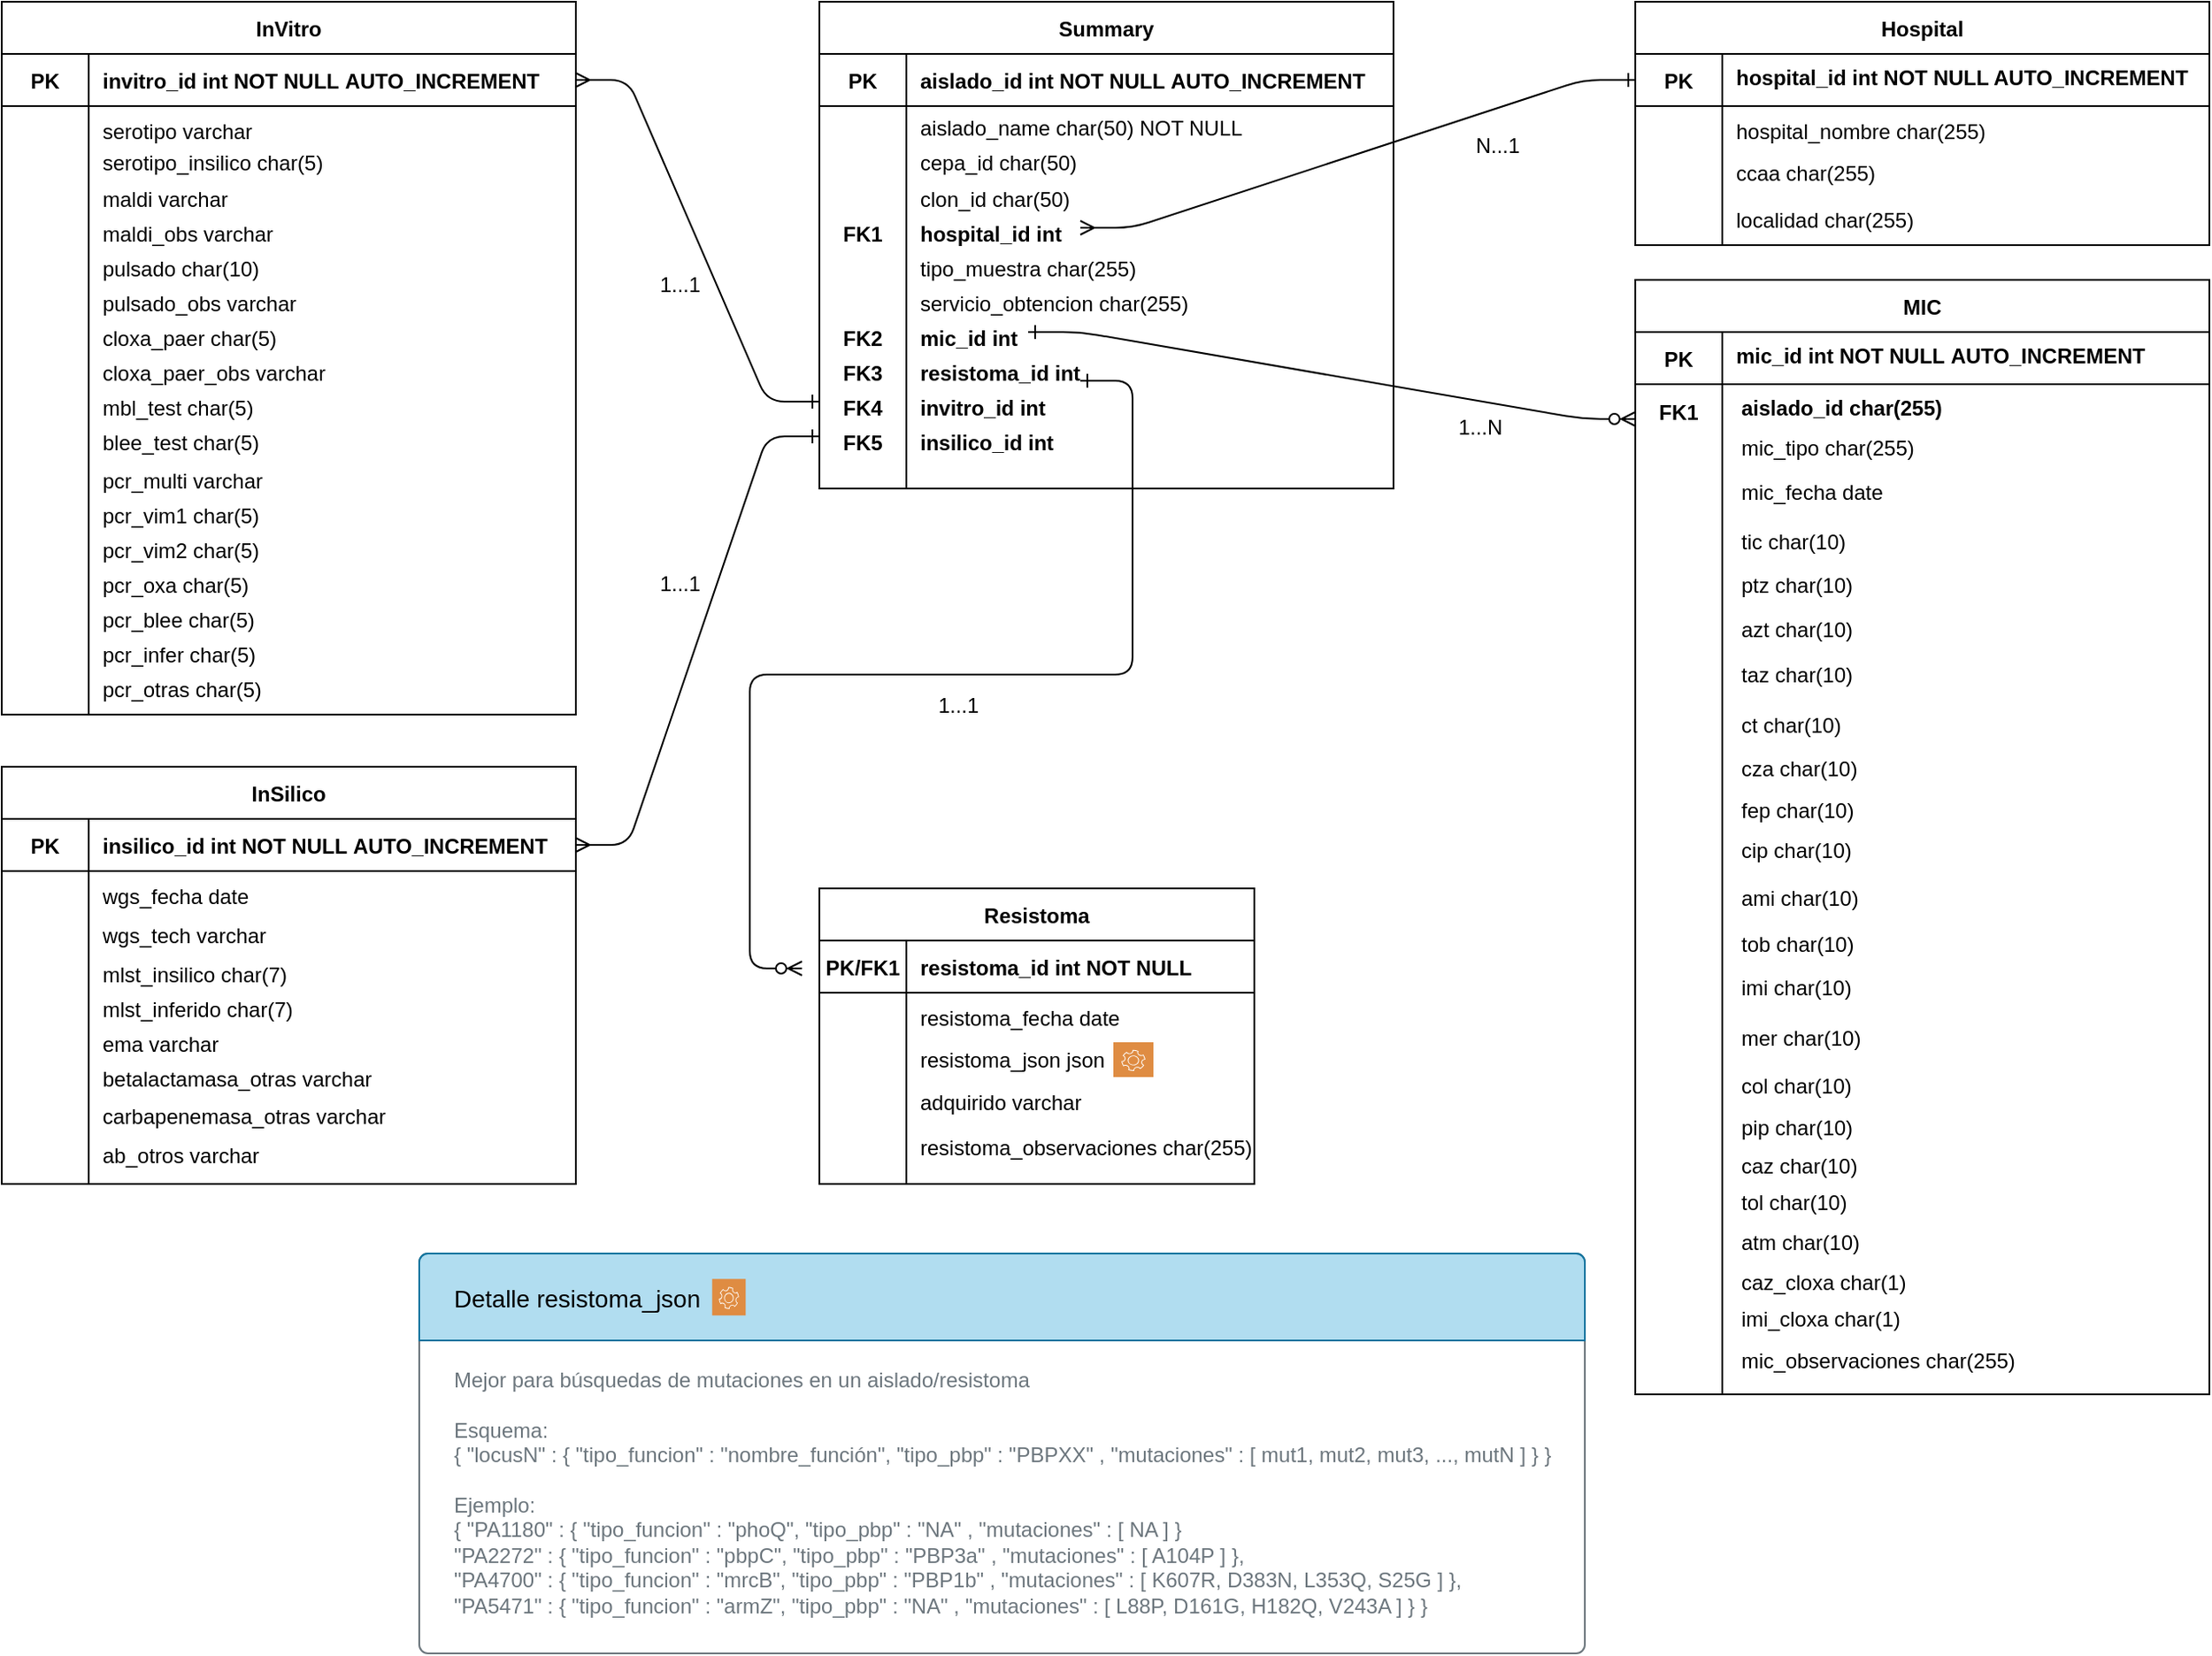 <mxfile version="23.0.2" type="device" pages="2">
  <diagram id="R2lEEEUBdFMjLlhIrx00" name="Usando JSON">
    <mxGraphModel dx="2452" dy="992" grid="1" gridSize="10" guides="1" tooltips="1" connect="1" arrows="1" fold="1" page="1" pageScale="1" pageWidth="850" pageHeight="1100" math="0" shadow="0" extFonts="Permanent Marker^https://fonts.googleapis.com/css?family=Permanent+Marker">
      <root>
        <mxCell id="0" />
        <mxCell id="1" parent="0" />
        <mxCell id="S7RvOsf6D0WuIKdnJg5r-1" value="" style="edgeStyle=entityRelationEdgeStyle;endArrow=ERone;startArrow=ERmany;endFill=0;startFill=0;entryX=0;entryY=0.5;entryDx=0;entryDy=0;" edge="1" parent="1" target="S7RvOsf6D0WuIKdnJg5r-3">
          <mxGeometry width="100" height="100" relative="1" as="geometry">
            <mxPoint x="270" y="250" as="sourcePoint" />
            <mxPoint x="279" y="250.5" as="targetPoint" />
          </mxGeometry>
        </mxCell>
        <mxCell id="S7RvOsf6D0WuIKdnJg5r-2" value="Hospital" style="shape=table;startSize=30;container=1;collapsible=1;childLayout=tableLayout;fixedRows=1;rowLines=0;fontStyle=1;align=center;resizeLast=1;" vertex="1" parent="1">
          <mxGeometry x="589" y="120" width="330" height="140" as="geometry" />
        </mxCell>
        <mxCell id="S7RvOsf6D0WuIKdnJg5r-3" value="" style="shape=partialRectangle;collapsible=0;dropTarget=0;pointerEvents=0;fillColor=none;points=[[0,0.5],[1,0.5]];portConstraint=eastwest;top=0;left=0;right=0;bottom=1;" vertex="1" parent="S7RvOsf6D0WuIKdnJg5r-2">
          <mxGeometry y="30" width="330" height="30" as="geometry" />
        </mxCell>
        <mxCell id="S7RvOsf6D0WuIKdnJg5r-4" value="PK" style="shape=partialRectangle;overflow=hidden;connectable=0;fillColor=none;top=0;left=0;bottom=0;right=0;fontStyle=1;" vertex="1" parent="S7RvOsf6D0WuIKdnJg5r-3">
          <mxGeometry width="50" height="30" as="geometry">
            <mxRectangle width="50" height="30" as="alternateBounds" />
          </mxGeometry>
        </mxCell>
        <mxCell id="S7RvOsf6D0WuIKdnJg5r-5" value="hospital_id int NOT NULL AUTO_INCREMENT" style="shape=partialRectangle;overflow=hidden;connectable=0;fillColor=none;top=0;left=0;bottom=0;right=0;align=left;spacingLeft=6;fontStyle=1;verticalAlign=top;" vertex="1" parent="S7RvOsf6D0WuIKdnJg5r-3">
          <mxGeometry x="50" width="280" height="30" as="geometry">
            <mxRectangle width="280" height="30" as="alternateBounds" />
          </mxGeometry>
        </mxCell>
        <mxCell id="S7RvOsf6D0WuIKdnJg5r-6" value="" style="shape=partialRectangle;collapsible=0;dropTarget=0;pointerEvents=0;fillColor=none;points=[[0,0.5],[1,0.5]];portConstraint=eastwest;top=0;left=0;right=0;bottom=0;" vertex="1" parent="S7RvOsf6D0WuIKdnJg5r-2">
          <mxGeometry y="60" width="330" height="80" as="geometry" />
        </mxCell>
        <mxCell id="S7RvOsf6D0WuIKdnJg5r-7" value="" style="shape=partialRectangle;overflow=hidden;connectable=0;fillColor=none;top=0;left=0;bottom=0;right=0;" vertex="1" parent="S7RvOsf6D0WuIKdnJg5r-6">
          <mxGeometry width="50" height="80" as="geometry">
            <mxRectangle width="50" height="80" as="alternateBounds" />
          </mxGeometry>
        </mxCell>
        <mxCell id="S7RvOsf6D0WuIKdnJg5r-8" value="" style="shape=partialRectangle;overflow=hidden;connectable=0;fillColor=none;top=0;left=0;bottom=0;right=0;align=left;spacingLeft=6;" vertex="1" parent="S7RvOsf6D0WuIKdnJg5r-6">
          <mxGeometry x="50" width="280" height="80" as="geometry">
            <mxRectangle width="280" height="80" as="alternateBounds" />
          </mxGeometry>
        </mxCell>
        <mxCell id="S7RvOsf6D0WuIKdnJg5r-9" value="Summary" style="shape=table;startSize=30;container=1;collapsible=1;childLayout=tableLayout;fixedRows=1;rowLines=0;fontStyle=1;align=center;resizeLast=1;" vertex="1" parent="1">
          <mxGeometry x="120" y="120" width="330" height="280" as="geometry" />
        </mxCell>
        <mxCell id="S7RvOsf6D0WuIKdnJg5r-10" value="" style="shape=partialRectangle;collapsible=0;dropTarget=0;pointerEvents=0;fillColor=none;points=[[0,0.5],[1,0.5]];portConstraint=eastwest;top=0;left=0;right=0;bottom=1;" vertex="1" parent="S7RvOsf6D0WuIKdnJg5r-9">
          <mxGeometry y="30" width="330" height="30" as="geometry" />
        </mxCell>
        <mxCell id="S7RvOsf6D0WuIKdnJg5r-11" value="PK" style="shape=partialRectangle;overflow=hidden;connectable=0;fillColor=none;top=0;left=0;bottom=0;right=0;fontStyle=1;" vertex="1" parent="S7RvOsf6D0WuIKdnJg5r-10">
          <mxGeometry width="50" height="30" as="geometry">
            <mxRectangle width="50" height="30" as="alternateBounds" />
          </mxGeometry>
        </mxCell>
        <mxCell id="S7RvOsf6D0WuIKdnJg5r-12" value="aislado_id int NOT NULL AUTO_INCREMENT" style="shape=partialRectangle;overflow=hidden;connectable=0;fillColor=none;top=0;left=0;bottom=0;right=0;align=left;spacingLeft=6;fontStyle=1;" vertex="1" parent="S7RvOsf6D0WuIKdnJg5r-10">
          <mxGeometry x="50" width="280" height="30" as="geometry">
            <mxRectangle width="280" height="30" as="alternateBounds" />
          </mxGeometry>
        </mxCell>
        <mxCell id="S7RvOsf6D0WuIKdnJg5r-13" value="" style="shape=partialRectangle;collapsible=0;dropTarget=0;pointerEvents=0;fillColor=none;points=[[0,0.5],[1,0.5]];portConstraint=eastwest;top=0;left=0;right=0;bottom=0;" vertex="1" parent="S7RvOsf6D0WuIKdnJg5r-9">
          <mxGeometry y="60" width="330" height="220" as="geometry" />
        </mxCell>
        <mxCell id="S7RvOsf6D0WuIKdnJg5r-14" value="" style="shape=partialRectangle;overflow=hidden;connectable=0;fillColor=none;top=0;left=0;bottom=0;right=0;" vertex="1" parent="S7RvOsf6D0WuIKdnJg5r-13">
          <mxGeometry width="50" height="220" as="geometry">
            <mxRectangle width="50" height="220" as="alternateBounds" />
          </mxGeometry>
        </mxCell>
        <mxCell id="S7RvOsf6D0WuIKdnJg5r-15" value="" style="shape=partialRectangle;overflow=hidden;connectable=0;fillColor=none;top=0;left=0;bottom=0;right=0;align=left;spacingLeft=6;" vertex="1" parent="S7RvOsf6D0WuIKdnJg5r-13">
          <mxGeometry x="50" width="280" height="220" as="geometry">
            <mxRectangle width="280" height="220" as="alternateBounds" />
          </mxGeometry>
        </mxCell>
        <mxCell id="S7RvOsf6D0WuIKdnJg5r-16" value="cepa_id char(50)" style="shape=partialRectangle;overflow=hidden;connectable=0;fillColor=none;top=0;left=0;bottom=0;right=0;align=left;spacingLeft=6;" vertex="1" parent="1">
          <mxGeometry x="170" y="197" width="220" height="30" as="geometry">
            <mxRectangle width="220" height="30" as="alternateBounds" />
          </mxGeometry>
        </mxCell>
        <mxCell id="S7RvOsf6D0WuIKdnJg5r-17" value="clon_id char(50)" style="shape=partialRectangle;overflow=hidden;connectable=0;fillColor=none;top=0;left=0;bottom=0;right=0;align=left;spacingLeft=6;" vertex="1" parent="1">
          <mxGeometry x="170" y="218" width="220" height="30" as="geometry">
            <mxRectangle width="220" height="30" as="alternateBounds" />
          </mxGeometry>
        </mxCell>
        <mxCell id="S7RvOsf6D0WuIKdnJg5r-18" value="hospital_id int" style="shape=partialRectangle;overflow=hidden;connectable=0;fillColor=none;top=0;left=0;bottom=0;right=0;align=left;spacingLeft=6;fontStyle=1" vertex="1" parent="1">
          <mxGeometry x="170" y="238" width="220" height="30" as="geometry">
            <mxRectangle width="220" height="30" as="alternateBounds" />
          </mxGeometry>
        </mxCell>
        <mxCell id="S7RvOsf6D0WuIKdnJg5r-19" value="tipo_muestra char(255)" style="shape=partialRectangle;overflow=hidden;connectable=0;fillColor=none;top=0;left=0;bottom=0;right=0;align=left;spacingLeft=6;" vertex="1" parent="1">
          <mxGeometry x="170" y="258" width="220" height="30" as="geometry">
            <mxRectangle width="220" height="30" as="alternateBounds" />
          </mxGeometry>
        </mxCell>
        <mxCell id="S7RvOsf6D0WuIKdnJg5r-20" value="servicio_obtencion char(255)" style="shape=partialRectangle;overflow=hidden;connectable=0;fillColor=none;top=0;left=0;bottom=0;right=0;align=left;spacingLeft=6;" vertex="1" parent="1">
          <mxGeometry x="170" y="278" width="220" height="30" as="geometry">
            <mxRectangle width="220" height="30" as="alternateBounds" />
          </mxGeometry>
        </mxCell>
        <mxCell id="S7RvOsf6D0WuIKdnJg5r-21" value="mic_id int" style="shape=partialRectangle;overflow=hidden;connectable=0;fillColor=none;top=0;left=0;bottom=0;right=0;align=left;spacingLeft=6;fontStyle=1" vertex="1" parent="1">
          <mxGeometry x="170" y="298" width="220" height="30" as="geometry">
            <mxRectangle width="220" height="30" as="alternateBounds" />
          </mxGeometry>
        </mxCell>
        <mxCell id="S7RvOsf6D0WuIKdnJg5r-22" value="resistoma_id int" style="shape=partialRectangle;overflow=hidden;connectable=0;fillColor=none;top=0;left=0;bottom=0;right=0;align=left;spacingLeft=6;fontStyle=1" vertex="1" parent="1">
          <mxGeometry x="170" y="318" width="220" height="30" as="geometry">
            <mxRectangle width="220" height="30" as="alternateBounds" />
          </mxGeometry>
        </mxCell>
        <mxCell id="S7RvOsf6D0WuIKdnJg5r-23" value="invitro_id int" style="shape=partialRectangle;overflow=hidden;connectable=0;fillColor=none;top=0;left=0;bottom=0;right=0;align=left;spacingLeft=6;fontStyle=1" vertex="1" parent="1">
          <mxGeometry x="170" y="338" width="220" height="30" as="geometry">
            <mxRectangle width="220" height="30" as="alternateBounds" />
          </mxGeometry>
        </mxCell>
        <mxCell id="S7RvOsf6D0WuIKdnJg5r-24" value="insilico_id int" style="shape=partialRectangle;overflow=hidden;connectable=0;fillColor=none;top=0;left=0;bottom=0;right=0;align=left;spacingLeft=6;fontStyle=1" vertex="1" parent="1">
          <mxGeometry x="170" y="358" width="220" height="30" as="geometry">
            <mxRectangle width="220" height="30" as="alternateBounds" />
          </mxGeometry>
        </mxCell>
        <mxCell id="S7RvOsf6D0WuIKdnJg5r-25" value="ccaa char(255)" style="shape=partialRectangle;overflow=hidden;connectable=0;fillColor=none;top=0;left=0;bottom=0;right=0;align=left;spacingLeft=6;" vertex="1" parent="1">
          <mxGeometry x="639" y="203" width="200" height="30" as="geometry">
            <mxRectangle width="200" height="30" as="alternateBounds" />
          </mxGeometry>
        </mxCell>
        <mxCell id="S7RvOsf6D0WuIKdnJg5r-26" value="localidad char(255)" style="shape=partialRectangle;overflow=hidden;connectable=0;fillColor=none;top=0;left=0;bottom=0;right=0;align=left;spacingLeft=6;" vertex="1" parent="1">
          <mxGeometry x="639" y="230" width="200" height="30" as="geometry">
            <mxRectangle width="200" height="30" as="alternateBounds" />
          </mxGeometry>
        </mxCell>
        <mxCell id="S7RvOsf6D0WuIKdnJg5r-27" value="hospital_nombre char(255)" style="shape=partialRectangle;overflow=hidden;connectable=0;fillColor=none;top=0;left=0;bottom=0;right=0;align=left;spacingLeft=6;" vertex="1" parent="1">
          <mxGeometry x="639" y="179" width="200" height="30" as="geometry">
            <mxRectangle width="200" height="30" as="alternateBounds" />
          </mxGeometry>
        </mxCell>
        <mxCell id="S7RvOsf6D0WuIKdnJg5r-28" value="" style="group" vertex="1" connectable="0" parent="1">
          <mxGeometry x="589" y="280" width="330" height="640" as="geometry" />
        </mxCell>
        <mxCell id="S7RvOsf6D0WuIKdnJg5r-29" value="MIC" style="shape=table;startSize=30;container=1;collapsible=1;childLayout=tableLayout;fixedRows=1;rowLines=0;fontStyle=1;align=center;resizeLast=1;" vertex="1" parent="S7RvOsf6D0WuIKdnJg5r-28">
          <mxGeometry width="330" height="641" as="geometry" />
        </mxCell>
        <mxCell id="S7RvOsf6D0WuIKdnJg5r-30" value="" style="shape=partialRectangle;collapsible=0;dropTarget=0;pointerEvents=0;fillColor=none;points=[[0,0.5],[1,0.5]];portConstraint=eastwest;top=0;left=0;right=0;bottom=1;" vertex="1" parent="S7RvOsf6D0WuIKdnJg5r-29">
          <mxGeometry y="30" width="330" height="30" as="geometry" />
        </mxCell>
        <mxCell id="S7RvOsf6D0WuIKdnJg5r-31" value="PK" style="shape=partialRectangle;overflow=hidden;connectable=0;fillColor=none;top=0;left=0;bottom=0;right=0;fontStyle=1;" vertex="1" parent="S7RvOsf6D0WuIKdnJg5r-30">
          <mxGeometry width="50" height="30" as="geometry">
            <mxRectangle width="50" height="30" as="alternateBounds" />
          </mxGeometry>
        </mxCell>
        <mxCell id="S7RvOsf6D0WuIKdnJg5r-32" value="mic_id int NOT NULL AUTO_INCREMENT" style="shape=partialRectangle;overflow=hidden;connectable=0;fillColor=none;top=0;left=0;bottom=0;right=0;align=left;spacingLeft=6;fontStyle=1;verticalAlign=top;" vertex="1" parent="S7RvOsf6D0WuIKdnJg5r-30">
          <mxGeometry x="50" width="280" height="30" as="geometry">
            <mxRectangle width="280" height="30" as="alternateBounds" />
          </mxGeometry>
        </mxCell>
        <mxCell id="S7RvOsf6D0WuIKdnJg5r-33" value="" style="shape=partialRectangle;collapsible=0;dropTarget=0;pointerEvents=0;fillColor=none;points=[[0,0.5],[1,0.5]];portConstraint=eastwest;top=0;left=0;right=0;bottom=0;" vertex="1" parent="S7RvOsf6D0WuIKdnJg5r-29">
          <mxGeometry y="60" width="330" height="581" as="geometry" />
        </mxCell>
        <mxCell id="S7RvOsf6D0WuIKdnJg5r-34" value="" style="shape=partialRectangle;overflow=hidden;connectable=0;fillColor=none;top=0;left=0;bottom=0;right=0;" vertex="1" parent="S7RvOsf6D0WuIKdnJg5r-33">
          <mxGeometry width="50" height="581" as="geometry">
            <mxRectangle width="50" height="581" as="alternateBounds" />
          </mxGeometry>
        </mxCell>
        <mxCell id="S7RvOsf6D0WuIKdnJg5r-35" value="" style="shape=partialRectangle;overflow=hidden;connectable=0;fillColor=none;top=0;left=0;bottom=0;right=0;align=left;spacingLeft=6;" vertex="1" parent="S7RvOsf6D0WuIKdnJg5r-33">
          <mxGeometry x="50" width="280" height="581" as="geometry">
            <mxRectangle width="280" height="581" as="alternateBounds" />
          </mxGeometry>
        </mxCell>
        <mxCell id="S7RvOsf6D0WuIKdnJg5r-36" value="mic_fecha date" style="shape=partialRectangle;overflow=hidden;connectable=0;fillColor=none;top=0;left=0;bottom=0;right=0;align=left;spacingLeft=6;" vertex="1" parent="S7RvOsf6D0WuIKdnJg5r-28">
          <mxGeometry x="53" y="104.104" width="264" height="34.375" as="geometry">
            <mxRectangle width="200" height="30" as="alternateBounds" />
          </mxGeometry>
        </mxCell>
        <mxCell id="S7RvOsf6D0WuIKdnJg5r-37" value="tic char(10)" style="shape=partialRectangle;overflow=hidden;connectable=0;fillColor=none;top=0;left=0;bottom=0;right=0;align=left;spacingLeft=6;" vertex="1" parent="S7RvOsf6D0WuIKdnJg5r-28">
          <mxGeometry x="53" y="132.75" width="264" height="34.375" as="geometry">
            <mxRectangle width="200" height="30" as="alternateBounds" />
          </mxGeometry>
        </mxCell>
        <mxCell id="S7RvOsf6D0WuIKdnJg5r-38" value="mic_tipo char(255)" style="shape=partialRectangle;overflow=hidden;connectable=0;fillColor=none;top=0;left=0;bottom=0;right=0;align=left;spacingLeft=6;" vertex="1" parent="S7RvOsf6D0WuIKdnJg5r-28">
          <mxGeometry x="53" y="78.604" width="264" height="34.375" as="geometry">
            <mxRectangle width="200" height="30" as="alternateBounds" />
          </mxGeometry>
        </mxCell>
        <mxCell id="S7RvOsf6D0WuIKdnJg5r-39" value="ptz char(10)" style="shape=partialRectangle;overflow=hidden;connectable=0;fillColor=none;top=0;left=0;bottom=0;right=0;align=left;spacingLeft=6;" vertex="1" parent="S7RvOsf6D0WuIKdnJg5r-28">
          <mxGeometry x="53" y="157.958" width="264" height="34.375" as="geometry">
            <mxRectangle width="200" height="30" as="alternateBounds" />
          </mxGeometry>
        </mxCell>
        <mxCell id="S7RvOsf6D0WuIKdnJg5r-40" value="azt char(10)" style="shape=partialRectangle;overflow=hidden;connectable=0;fillColor=none;top=0;left=0;bottom=0;right=0;align=left;spacingLeft=6;" vertex="1" parent="S7RvOsf6D0WuIKdnJg5r-28">
          <mxGeometry x="53" y="183.167" width="264" height="34.375" as="geometry">
            <mxRectangle width="200" height="30" as="alternateBounds" />
          </mxGeometry>
        </mxCell>
        <mxCell id="S7RvOsf6D0WuIKdnJg5r-41" value="taz char(10)" style="shape=partialRectangle;overflow=hidden;connectable=0;fillColor=none;top=0;left=0;bottom=0;right=0;align=left;spacingLeft=6;" vertex="1" parent="S7RvOsf6D0WuIKdnJg5r-28">
          <mxGeometry x="53" y="209.521" width="264" height="34.375" as="geometry">
            <mxRectangle width="200" height="30" as="alternateBounds" />
          </mxGeometry>
        </mxCell>
        <mxCell id="S7RvOsf6D0WuIKdnJg5r-42" value="ct char(10)" style="shape=partialRectangle;overflow=hidden;connectable=0;fillColor=none;top=0;left=0;bottom=0;right=0;align=left;spacingLeft=6;" vertex="1" parent="S7RvOsf6D0WuIKdnJg5r-28">
          <mxGeometry x="53" y="238.167" width="264" height="34.375" as="geometry">
            <mxRectangle width="200" height="30" as="alternateBounds" />
          </mxGeometry>
        </mxCell>
        <mxCell id="S7RvOsf6D0WuIKdnJg5r-43" value="cza char(10)" style="shape=partialRectangle;overflow=hidden;connectable=0;fillColor=none;top=0;left=0;bottom=0;right=0;align=left;spacingLeft=6;" vertex="1" parent="S7RvOsf6D0WuIKdnJg5r-28">
          <mxGeometry x="53" y="263.375" width="264" height="34.375" as="geometry">
            <mxRectangle width="200" height="30" as="alternateBounds" />
          </mxGeometry>
        </mxCell>
        <mxCell id="S7RvOsf6D0WuIKdnJg5r-44" value="fep char(10)" style="shape=partialRectangle;overflow=hidden;connectable=0;fillColor=none;top=0;left=0;bottom=0;right=0;align=left;spacingLeft=6;" vertex="1" parent="S7RvOsf6D0WuIKdnJg5r-28">
          <mxGeometry x="53" y="287.438" width="264" height="34.375" as="geometry">
            <mxRectangle width="200" height="30" as="alternateBounds" />
          </mxGeometry>
        </mxCell>
        <mxCell id="S7RvOsf6D0WuIKdnJg5r-45" value="cip char(10)" style="shape=partialRectangle;overflow=hidden;connectable=0;fillColor=none;top=0;left=0;bottom=0;right=0;align=left;spacingLeft=6;" vertex="1" parent="S7RvOsf6D0WuIKdnJg5r-28">
          <mxGeometry x="53" y="310.354" width="264" height="34.375" as="geometry">
            <mxRectangle width="200" height="30" as="alternateBounds" />
          </mxGeometry>
        </mxCell>
        <mxCell id="S7RvOsf6D0WuIKdnJg5r-46" value="ami char(10)" style="shape=partialRectangle;overflow=hidden;connectable=0;fillColor=none;top=0;left=0;bottom=0;right=0;align=left;spacingLeft=6;" vertex="1" parent="S7RvOsf6D0WuIKdnJg5r-28">
          <mxGeometry x="53" y="337.854" width="264" height="34.375" as="geometry">
            <mxRectangle width="200" height="30" as="alternateBounds" />
          </mxGeometry>
        </mxCell>
        <mxCell id="S7RvOsf6D0WuIKdnJg5r-47" value="tob char(10)" style="shape=partialRectangle;overflow=hidden;connectable=0;fillColor=none;top=0;left=0;bottom=0;right=0;align=left;spacingLeft=6;" vertex="1" parent="S7RvOsf6D0WuIKdnJg5r-28">
          <mxGeometry x="53" y="364.208" width="264" height="34.375" as="geometry">
            <mxRectangle width="200" height="30" as="alternateBounds" />
          </mxGeometry>
        </mxCell>
        <mxCell id="S7RvOsf6D0WuIKdnJg5r-48" value="imi char(10)" style="shape=partialRectangle;overflow=hidden;connectable=0;fillColor=none;top=0;left=0;bottom=0;right=0;align=left;spacingLeft=6;" vertex="1" parent="S7RvOsf6D0WuIKdnJg5r-28">
          <mxGeometry x="53" y="389.417" width="264" height="34.375" as="geometry">
            <mxRectangle width="200" height="30" as="alternateBounds" />
          </mxGeometry>
        </mxCell>
        <mxCell id="S7RvOsf6D0WuIKdnJg5r-49" value="mer char(10)" style="shape=partialRectangle;overflow=hidden;connectable=0;fillColor=none;top=0;left=0;bottom=0;right=0;align=left;spacingLeft=6;" vertex="1" parent="S7RvOsf6D0WuIKdnJg5r-28">
          <mxGeometry x="53" y="418.062" width="264" height="34.375" as="geometry">
            <mxRectangle width="200" height="30" as="alternateBounds" />
          </mxGeometry>
        </mxCell>
        <mxCell id="S7RvOsf6D0WuIKdnJg5r-50" value="col char(10)" style="shape=partialRectangle;overflow=hidden;connectable=0;fillColor=none;top=0;left=0;bottom=0;right=0;align=left;spacingLeft=6;" vertex="1" parent="S7RvOsf6D0WuIKdnJg5r-28">
          <mxGeometry x="53" y="445.562" width="264" height="34.375" as="geometry">
            <mxRectangle width="200" height="30" as="alternateBounds" />
          </mxGeometry>
        </mxCell>
        <mxCell id="x2gFUkMJHdRvzrLQR_lg-1" value="pip char(10)" style="shape=partialRectangle;overflow=hidden;connectable=0;fillColor=none;top=0;left=0;bottom=0;right=0;align=left;spacingLeft=6;" vertex="1" parent="S7RvOsf6D0WuIKdnJg5r-28">
          <mxGeometry x="53" y="470.003" width="264" height="34.375" as="geometry">
            <mxRectangle width="200" height="30" as="alternateBounds" />
          </mxGeometry>
        </mxCell>
        <mxCell id="x2gFUkMJHdRvzrLQR_lg-2" value="caz char(10)" style="shape=partialRectangle;overflow=hidden;connectable=0;fillColor=none;top=0;left=0;bottom=0;right=0;align=left;spacingLeft=6;" vertex="1" parent="S7RvOsf6D0WuIKdnJg5r-28">
          <mxGeometry x="53" y="492.003" width="264" height="34.375" as="geometry">
            <mxRectangle width="200" height="30" as="alternateBounds" />
          </mxGeometry>
        </mxCell>
        <mxCell id="x2gFUkMJHdRvzrLQR_lg-3" value="tol char(10)" style="shape=partialRectangle;overflow=hidden;connectable=0;fillColor=none;top=0;left=0;bottom=0;right=0;align=left;spacingLeft=6;" vertex="1" parent="S7RvOsf6D0WuIKdnJg5r-28">
          <mxGeometry x="53" y="513.003" width="264" height="34.375" as="geometry">
            <mxRectangle width="200" height="30" as="alternateBounds" />
          </mxGeometry>
        </mxCell>
        <mxCell id="S7RvOsf6D0WuIKdnJg5r-51" value="mic_observaciones char(255)" style="shape=partialRectangle;overflow=hidden;connectable=0;fillColor=none;top=0;left=0;bottom=0;right=0;align=left;spacingLeft=6;" vertex="1" parent="S7RvOsf6D0WuIKdnJg5r-28">
          <mxGeometry x="53" y="606" width="264" height="30" as="geometry">
            <mxRectangle width="200" height="30" as="alternateBounds" />
          </mxGeometry>
        </mxCell>
        <mxCell id="x2gFUkMJHdRvzrLQR_lg-4" value="atm char(10)" style="shape=partialRectangle;overflow=hidden;connectable=0;fillColor=none;top=0;left=0;bottom=0;right=0;align=left;spacingLeft=6;" vertex="1" parent="S7RvOsf6D0WuIKdnJg5r-28">
          <mxGeometry x="53" y="536.003" width="264" height="34.375" as="geometry">
            <mxRectangle width="200" height="30" as="alternateBounds" />
          </mxGeometry>
        </mxCell>
        <mxCell id="x2gFUkMJHdRvzrLQR_lg-5" value="caz_cloxa char(1)" style="shape=partialRectangle;overflow=hidden;connectable=0;fillColor=none;top=0;left=0;bottom=0;right=0;align=left;spacingLeft=6;" vertex="1" parent="S7RvOsf6D0WuIKdnJg5r-28">
          <mxGeometry x="53" y="559.003" width="264" height="34.375" as="geometry">
            <mxRectangle width="200" height="30" as="alternateBounds" />
          </mxGeometry>
        </mxCell>
        <mxCell id="x2gFUkMJHdRvzrLQR_lg-6" value="imi_cloxa char(1)" style="shape=partialRectangle;overflow=hidden;connectable=0;fillColor=none;top=0;left=0;bottom=0;right=0;align=left;spacingLeft=6;" vertex="1" parent="S7RvOsf6D0WuIKdnJg5r-28">
          <mxGeometry x="53" y="579.623" width="264" height="34.375" as="geometry">
            <mxRectangle width="200" height="30" as="alternateBounds" />
          </mxGeometry>
        </mxCell>
        <mxCell id="FMcYi5RqUeWi5GQqdESO-4" value="aislado_id char(255)" style="shape=partialRectangle;overflow=hidden;connectable=0;fillColor=none;top=0;left=0;bottom=0;right=0;align=left;spacingLeft=6;fontStyle=1" vertex="1" parent="S7RvOsf6D0WuIKdnJg5r-28">
          <mxGeometry x="53" y="56.004" width="264" height="34.375" as="geometry">
            <mxRectangle width="200" height="30" as="alternateBounds" />
          </mxGeometry>
        </mxCell>
        <mxCell id="pdqsxxut7R2W9FtQ65y7-1" value="FK1" style="shape=partialRectangle;overflow=hidden;connectable=0;fillColor=none;top=0;left=0;bottom=0;right=0;fontStyle=1;" vertex="1" parent="S7RvOsf6D0WuIKdnJg5r-28">
          <mxGeometry y="60.38" width="50" height="30" as="geometry">
            <mxRectangle width="50" height="30" as="alternateBounds" />
          </mxGeometry>
        </mxCell>
        <mxCell id="S7RvOsf6D0WuIKdnJg5r-52" value="Resistoma" style="shape=table;startSize=30;container=1;collapsible=1;childLayout=tableLayout;fixedRows=1;rowLines=0;fontStyle=1;align=center;resizeLast=1;" vertex="1" parent="1">
          <mxGeometry x="120" y="630" width="250" height="170" as="geometry" />
        </mxCell>
        <mxCell id="S7RvOsf6D0WuIKdnJg5r-53" value="" style="shape=partialRectangle;collapsible=0;dropTarget=0;pointerEvents=0;fillColor=none;points=[[0,0.5],[1,0.5]];portConstraint=eastwest;top=0;left=0;right=0;bottom=1;" vertex="1" parent="S7RvOsf6D0WuIKdnJg5r-52">
          <mxGeometry y="30" width="250" height="30" as="geometry" />
        </mxCell>
        <mxCell id="S7RvOsf6D0WuIKdnJg5r-54" value="PK/FK1" style="shape=partialRectangle;overflow=hidden;connectable=0;fillColor=none;top=0;left=0;bottom=0;right=0;fontStyle=1;" vertex="1" parent="S7RvOsf6D0WuIKdnJg5r-53">
          <mxGeometry width="50" height="30" as="geometry">
            <mxRectangle width="50" height="30" as="alternateBounds" />
          </mxGeometry>
        </mxCell>
        <mxCell id="S7RvOsf6D0WuIKdnJg5r-55" value="resistoma_id int NOT NULL" style="shape=partialRectangle;overflow=hidden;connectable=0;fillColor=none;top=0;left=0;bottom=0;right=0;align=left;spacingLeft=6;fontStyle=1;" vertex="1" parent="S7RvOsf6D0WuIKdnJg5r-53">
          <mxGeometry x="50" width="200" height="30" as="geometry">
            <mxRectangle width="200" height="30" as="alternateBounds" />
          </mxGeometry>
        </mxCell>
        <mxCell id="S7RvOsf6D0WuIKdnJg5r-56" value="" style="shape=partialRectangle;collapsible=0;dropTarget=0;pointerEvents=0;fillColor=none;points=[[0,0.5],[1,0.5]];portConstraint=eastwest;top=0;left=0;right=0;bottom=0;" vertex="1" parent="S7RvOsf6D0WuIKdnJg5r-52">
          <mxGeometry y="60" width="250" height="110" as="geometry" />
        </mxCell>
        <mxCell id="S7RvOsf6D0WuIKdnJg5r-57" value="" style="shape=partialRectangle;overflow=hidden;connectable=0;fillColor=none;top=0;left=0;bottom=0;right=0;" vertex="1" parent="S7RvOsf6D0WuIKdnJg5r-56">
          <mxGeometry width="50" height="110" as="geometry">
            <mxRectangle width="50" height="110" as="alternateBounds" />
          </mxGeometry>
        </mxCell>
        <mxCell id="S7RvOsf6D0WuIKdnJg5r-58" value="" style="shape=partialRectangle;overflow=hidden;connectable=0;fillColor=none;top=0;left=0;bottom=0;right=0;align=left;spacingLeft=6;" vertex="1" parent="S7RvOsf6D0WuIKdnJg5r-56">
          <mxGeometry x="50" width="200" height="110" as="geometry">
            <mxRectangle width="200" height="110" as="alternateBounds" />
          </mxGeometry>
        </mxCell>
        <mxCell id="S7RvOsf6D0WuIKdnJg5r-59" value="resistoma_fecha date" style="shape=partialRectangle;overflow=hidden;connectable=0;fillColor=none;top=0;left=0;bottom=0;right=0;align=left;spacingLeft=6;" vertex="1" parent="1">
          <mxGeometry x="170" y="689" width="200" height="30" as="geometry">
            <mxRectangle width="200" height="30" as="alternateBounds" />
          </mxGeometry>
        </mxCell>
        <mxCell id="S7RvOsf6D0WuIKdnJg5r-60" value="resistoma_observaciones char(255)" style="shape=partialRectangle;overflow=hidden;connectable=0;fillColor=none;top=0;left=0;bottom=0;right=0;align=left;spacingLeft=6;" vertex="1" parent="1">
          <mxGeometry x="170" y="763.5" width="200" height="30" as="geometry">
            <mxRectangle width="200" height="30" as="alternateBounds" />
          </mxGeometry>
        </mxCell>
        <mxCell id="S7RvOsf6D0WuIKdnJg5r-61" value="resistoma_json json" style="shape=partialRectangle;overflow=hidden;connectable=0;fillColor=none;top=0;left=0;bottom=0;right=0;align=left;spacingLeft=6;" vertex="1" parent="1">
          <mxGeometry x="170" y="713" width="200" height="30" as="geometry">
            <mxRectangle width="200" height="30" as="alternateBounds" />
          </mxGeometry>
        </mxCell>
        <mxCell id="S7RvOsf6D0WuIKdnJg5r-62" value="" style="edgeStyle=entityRelationEdgeStyle;endArrow=ERzeroToMany;startArrow=ERone;endFill=1;startFill=0;" edge="1" parent="1">
          <mxGeometry width="100" height="100" relative="1" as="geometry">
            <mxPoint x="240" y="310" as="sourcePoint" />
            <mxPoint x="589" y="360" as="targetPoint" />
          </mxGeometry>
        </mxCell>
        <mxCell id="S7RvOsf6D0WuIKdnJg5r-63" value="" style="edgeStyle=entityRelationEdgeStyle;endArrow=ERzeroToMany;startArrow=ERone;endFill=1;startFill=0;" edge="1" parent="1">
          <mxGeometry width="100" height="100" relative="1" as="geometry">
            <mxPoint x="270" y="338" as="sourcePoint" />
            <mxPoint x="110" y="676" as="targetPoint" />
            <Array as="points">
              <mxPoint x="79" y="460" />
            </Array>
          </mxGeometry>
        </mxCell>
        <mxCell id="S7RvOsf6D0WuIKdnJg5r-64" value="aislado_name char(50) NOT NULL " style="shape=partialRectangle;overflow=hidden;connectable=0;fillColor=none;top=0;left=0;bottom=0;right=0;align=left;spacingLeft=6;fontStyle=0;" vertex="1" parent="1">
          <mxGeometry x="170" y="177" width="200" height="30" as="geometry">
            <mxRectangle width="200" height="30" as="alternateBounds" />
          </mxGeometry>
        </mxCell>
        <mxCell id="S7RvOsf6D0WuIKdnJg5r-65" value="Mejor para búsquedas de mutaciones en un aislado/resistoma&lt;br style=&quot;font-size: 12px;&quot;&gt;&lt;br style=&quot;font-size: 12px;&quot;&gt;Esquema:&lt;br style=&quot;font-size: 12px;&quot;&gt;{ &quot;locusN&quot; : { &quot;tipo_funcion&quot; : &quot;nombre_función&quot;, &quot;tipo_pbp&quot; : &quot;PBPXX&quot; , &quot;mutaciones&quot; : [ mut1, mut2, mut3, ..., mutN ] } }&lt;br style=&quot;font-size: 12px;&quot;&gt;&lt;br style=&quot;font-size: 12px;&quot;&gt;Ejemplo:&lt;br style=&quot;font-size: 12px;&quot;&gt;{ &quot;PA1180&quot; : { &quot;tipo_funcion&quot; : &quot;phoQ&quot;, &quot;tipo_pbp&quot; : &quot;NA&quot; , &quot;mutaciones&quot; : [ NA ] }&lt;br style=&quot;font-size: 12px;&quot;&gt;&quot;PA2272&quot; : { &quot;tipo_funcion&quot; : &quot;pbpC&quot;, &quot;tipo_pbp&quot; : &quot;PBP3a&quot; , &quot;mutaciones&quot; : [ A104P ] },&lt;br style=&quot;font-size: 12px;&quot;&gt;&quot;PA4700&quot; : { &quot;tipo_funcion&quot; : &quot;mrcB&quot;, &quot;tipo_pbp&quot; : &quot;PBP1b&quot; , &quot;mutaciones&quot; : [ K607R, D383N, L353Q, S25G ] },&lt;br style=&quot;font-size: 12px;&quot;&gt;&quot;PA5471&quot; : { &quot;tipo_funcion&quot; : &quot;armZ&quot;, &quot;tipo_pbp&quot; : &quot;NA&quot; , &quot;mutaciones&quot; : [ L88P, D161G, H182Q, V243A ] }&amp;nbsp;}" style="html=1;shadow=0;dashed=0;shape=mxgraph.bootstrap.rrect;rSize=5;strokeColor=#6C767D;html=1;whiteSpace=wrap;fillColor=#ffffff;fontColor=#6C767D;verticalAlign=bottom;align=left;spacing=20;spacingBottom=0;fontSize=12;gradientColor=none;" vertex="1" parent="1">
          <mxGeometry x="-110" y="840" width="670" height="230" as="geometry" />
        </mxCell>
        <mxCell id="S7RvOsf6D0WuIKdnJg5r-66" value="&lt;font style=&quot;font-size: 14px;&quot;&gt;Detalle resistoma_json&lt;/font&gt;" style="html=1;shadow=0;dashed=0;shape=mxgraph.bootstrap.topButton;rSize=5;perimeter=none;whiteSpace=wrap;fillColor=#b1ddf0;strokeColor=#10739e;resizeWidth=1;fontSize=18;align=left;spacing=20;" vertex="1" parent="S7RvOsf6D0WuIKdnJg5r-65">
          <mxGeometry width="670" height="50" relative="1" as="geometry" />
        </mxCell>
        <mxCell id="S7RvOsf6D0WuIKdnJg5r-67" value="" style="sketch=0;pointerEvents=1;shadow=0;dashed=0;html=1;strokeColor=none;fillColor=#DF8C42;labelPosition=center;verticalLabelPosition=bottom;verticalAlign=top;align=center;outlineConnect=0;shape=mxgraph.veeam2.application;fixedWidth=0;" vertex="1" parent="S7RvOsf6D0WuIKdnJg5r-65">
          <mxGeometry x="168.362" y="14.682" width="19.262" height="20.909" as="geometry" />
        </mxCell>
        <mxCell id="S7RvOsf6D0WuIKdnJg5r-68" value="" style="sketch=0;pointerEvents=1;shadow=0;dashed=0;html=1;strokeColor=none;fillColor=#DF8C42;labelPosition=center;verticalLabelPosition=bottom;verticalAlign=top;align=center;outlineConnect=0;shape=mxgraph.veeam2.application;fixedWidth=0;" vertex="1" parent="1">
          <mxGeometry x="289" y="718.5" width="23" height="20" as="geometry" />
        </mxCell>
        <mxCell id="S7RvOsf6D0WuIKdnJg5r-69" value="adquirido varchar" style="shape=partialRectangle;overflow=hidden;connectable=0;fillColor=none;top=0;left=0;bottom=0;right=0;align=left;spacingLeft=6;" vertex="1" parent="1">
          <mxGeometry x="170" y="737.5" width="200" height="30" as="geometry">
            <mxRectangle width="200" height="30" as="alternateBounds" />
          </mxGeometry>
        </mxCell>
        <mxCell id="x2gFUkMJHdRvzrLQR_lg-7" value="InVitro" style="shape=table;startSize=30;container=1;collapsible=1;childLayout=tableLayout;fixedRows=1;rowLines=0;fontStyle=1;align=center;resizeLast=1;" vertex="1" parent="1">
          <mxGeometry x="-350" y="120" width="330" height="410" as="geometry" />
        </mxCell>
        <mxCell id="x2gFUkMJHdRvzrLQR_lg-8" value="" style="shape=partialRectangle;collapsible=0;dropTarget=0;pointerEvents=0;fillColor=none;points=[[0,0.5],[1,0.5]];portConstraint=eastwest;top=0;left=0;right=0;bottom=1;" vertex="1" parent="x2gFUkMJHdRvzrLQR_lg-7">
          <mxGeometry y="30" width="330" height="30" as="geometry" />
        </mxCell>
        <mxCell id="x2gFUkMJHdRvzrLQR_lg-9" value="PK" style="shape=partialRectangle;overflow=hidden;connectable=0;fillColor=none;top=0;left=0;bottom=0;right=0;fontStyle=1;" vertex="1" parent="x2gFUkMJHdRvzrLQR_lg-8">
          <mxGeometry width="50" height="30" as="geometry">
            <mxRectangle width="50" height="30" as="alternateBounds" />
          </mxGeometry>
        </mxCell>
        <mxCell id="x2gFUkMJHdRvzrLQR_lg-10" value="invitro_id int NOT NULL AUTO_INCREMENT" style="shape=partialRectangle;overflow=hidden;connectable=0;fillColor=none;top=0;left=0;bottom=0;right=0;align=left;spacingLeft=6;fontStyle=1;" vertex="1" parent="x2gFUkMJHdRvzrLQR_lg-8">
          <mxGeometry x="50" width="280" height="30" as="geometry">
            <mxRectangle width="280" height="30" as="alternateBounds" />
          </mxGeometry>
        </mxCell>
        <mxCell id="x2gFUkMJHdRvzrLQR_lg-11" value="" style="shape=partialRectangle;collapsible=0;dropTarget=0;pointerEvents=0;fillColor=none;points=[[0,0.5],[1,0.5]];portConstraint=eastwest;top=0;left=0;right=0;bottom=0;" vertex="1" parent="x2gFUkMJHdRvzrLQR_lg-7">
          <mxGeometry y="60" width="330" height="350" as="geometry" />
        </mxCell>
        <mxCell id="x2gFUkMJHdRvzrLQR_lg-12" value="" style="shape=partialRectangle;overflow=hidden;connectable=0;fillColor=none;top=0;left=0;bottom=0;right=0;" vertex="1" parent="x2gFUkMJHdRvzrLQR_lg-11">
          <mxGeometry width="50" height="350" as="geometry">
            <mxRectangle width="50" height="350" as="alternateBounds" />
          </mxGeometry>
        </mxCell>
        <mxCell id="x2gFUkMJHdRvzrLQR_lg-13" value="" style="shape=partialRectangle;overflow=hidden;connectable=0;fillColor=none;top=0;left=0;bottom=0;right=0;align=left;spacingLeft=6;" vertex="1" parent="x2gFUkMJHdRvzrLQR_lg-11">
          <mxGeometry x="50" width="280" height="350" as="geometry">
            <mxRectangle width="280" height="350" as="alternateBounds" />
          </mxGeometry>
        </mxCell>
        <mxCell id="FMcYi5RqUeWi5GQqdESO-1" value="N...1" style="text;html=1;strokeColor=none;fillColor=none;align=center;verticalAlign=middle;whiteSpace=wrap;rounded=0;" vertex="1" parent="1">
          <mxGeometry x="480" y="188" width="60" height="30" as="geometry" />
        </mxCell>
        <mxCell id="FMcYi5RqUeWi5GQqdESO-2" value="1...N" style="text;html=1;strokeColor=none;fillColor=none;align=center;verticalAlign=middle;whiteSpace=wrap;rounded=0;" vertex="1" parent="1">
          <mxGeometry x="470" y="350" width="60" height="30" as="geometry" />
        </mxCell>
        <mxCell id="pdqsxxut7R2W9FtQ65y7-2" value="FK1" style="shape=partialRectangle;overflow=hidden;connectable=0;fillColor=none;top=0;left=0;bottom=0;right=0;fontStyle=1;" vertex="1" parent="1">
          <mxGeometry x="120" y="238" width="50" height="30" as="geometry">
            <mxRectangle width="50" height="30" as="alternateBounds" />
          </mxGeometry>
        </mxCell>
        <mxCell id="pdqsxxut7R2W9FtQ65y7-3" value="1...1" style="text;html=1;strokeColor=none;fillColor=none;align=center;verticalAlign=middle;whiteSpace=wrap;rounded=0;" vertex="1" parent="1">
          <mxGeometry x="170" y="510" width="60" height="30" as="geometry" />
        </mxCell>
        <mxCell id="pdqsxxut7R2W9FtQ65y7-4" value="serotipo varchar" style="shape=partialRectangle;overflow=hidden;connectable=0;fillColor=none;top=0;left=0;bottom=0;right=0;align=left;spacingLeft=6;fontStyle=0;" vertex="1" parent="1">
          <mxGeometry x="-300" y="179" width="200" height="30" as="geometry">
            <mxRectangle width="200" height="30" as="alternateBounds" />
          </mxGeometry>
        </mxCell>
        <mxCell id="pdqsxxut7R2W9FtQ65y7-5" value="serotipo_insilico char(5)" style="shape=partialRectangle;overflow=hidden;connectable=0;fillColor=none;top=0;left=0;bottom=0;right=0;align=left;spacingLeft=6;fontStyle=0;" vertex="1" parent="1">
          <mxGeometry x="-300" y="197" width="200" height="30" as="geometry">
            <mxRectangle width="200" height="30" as="alternateBounds" />
          </mxGeometry>
        </mxCell>
        <mxCell id="pdqsxxut7R2W9FtQ65y7-6" value="maldi varchar" style="shape=partialRectangle;overflow=hidden;connectable=0;fillColor=none;top=0;left=0;bottom=0;right=0;align=left;spacingLeft=6;fontStyle=0;" vertex="1" parent="1">
          <mxGeometry x="-300" y="218" width="200" height="30" as="geometry">
            <mxRectangle width="200" height="30" as="alternateBounds" />
          </mxGeometry>
        </mxCell>
        <mxCell id="pdqsxxut7R2W9FtQ65y7-7" value="maldi_obs varchar" style="shape=partialRectangle;overflow=hidden;connectable=0;fillColor=none;top=0;left=0;bottom=0;right=0;align=left;spacingLeft=6;fontStyle=0;" vertex="1" parent="1">
          <mxGeometry x="-300" y="238" width="200" height="30" as="geometry">
            <mxRectangle width="200" height="30" as="alternateBounds" />
          </mxGeometry>
        </mxCell>
        <mxCell id="pdqsxxut7R2W9FtQ65y7-8" value="pulsado char(10)" style="shape=partialRectangle;overflow=hidden;connectable=0;fillColor=none;top=0;left=0;bottom=0;right=0;align=left;spacingLeft=6;fontStyle=0;" vertex="1" parent="1">
          <mxGeometry x="-300" y="258" width="200" height="30" as="geometry">
            <mxRectangle width="200" height="30" as="alternateBounds" />
          </mxGeometry>
        </mxCell>
        <mxCell id="pdqsxxut7R2W9FtQ65y7-9" value="pulsado_obs varchar" style="shape=partialRectangle;overflow=hidden;connectable=0;fillColor=none;top=0;left=0;bottom=0;right=0;align=left;spacingLeft=6;fontStyle=0;" vertex="1" parent="1">
          <mxGeometry x="-300" y="278" width="200" height="30" as="geometry">
            <mxRectangle width="200" height="30" as="alternateBounds" />
          </mxGeometry>
        </mxCell>
        <mxCell id="pdqsxxut7R2W9FtQ65y7-10" value="cloxa_paer char(5)" style="shape=partialRectangle;overflow=hidden;connectable=0;fillColor=none;top=0;left=0;bottom=0;right=0;align=left;spacingLeft=6;fontStyle=0;" vertex="1" parent="1">
          <mxGeometry x="-300" y="298" width="200" height="30" as="geometry">
            <mxRectangle width="200" height="30" as="alternateBounds" />
          </mxGeometry>
        </mxCell>
        <mxCell id="pdqsxxut7R2W9FtQ65y7-11" value="cloxa_paer_obs varchar" style="shape=partialRectangle;overflow=hidden;connectable=0;fillColor=none;top=0;left=0;bottom=0;right=0;align=left;spacingLeft=6;fontStyle=0;" vertex="1" parent="1">
          <mxGeometry x="-300" y="318" width="200" height="30" as="geometry">
            <mxRectangle width="200" height="30" as="alternateBounds" />
          </mxGeometry>
        </mxCell>
        <mxCell id="pdqsxxut7R2W9FtQ65y7-12" value="mbl_test char(5)" style="shape=partialRectangle;overflow=hidden;connectable=0;fillColor=none;top=0;left=0;bottom=0;right=0;align=left;spacingLeft=6;fontStyle=0;" vertex="1" parent="1">
          <mxGeometry x="-300" y="338" width="200" height="30" as="geometry">
            <mxRectangle width="200" height="30" as="alternateBounds" />
          </mxGeometry>
        </mxCell>
        <mxCell id="pdqsxxut7R2W9FtQ65y7-13" value="blee_test char(5)" style="shape=partialRectangle;overflow=hidden;connectable=0;fillColor=none;top=0;left=0;bottom=0;right=0;align=left;spacingLeft=6;fontStyle=0;" vertex="1" parent="1">
          <mxGeometry x="-300" y="358" width="200" height="30" as="geometry">
            <mxRectangle width="200" height="30" as="alternateBounds" />
          </mxGeometry>
        </mxCell>
        <mxCell id="pdqsxxut7R2W9FtQ65y7-14" value="pcr_multi varchar" style="shape=partialRectangle;overflow=hidden;connectable=0;fillColor=none;top=0;left=0;bottom=0;right=0;align=left;spacingLeft=6;fontStyle=0;" vertex="1" parent="1">
          <mxGeometry x="-300" y="380" width="200" height="30" as="geometry">
            <mxRectangle width="200" height="30" as="alternateBounds" />
          </mxGeometry>
        </mxCell>
        <mxCell id="pdqsxxut7R2W9FtQ65y7-15" value="pcr_vim1 char(5)" style="shape=partialRectangle;overflow=hidden;connectable=0;fillColor=none;top=0;left=0;bottom=0;right=0;align=left;spacingLeft=6;fontStyle=0;" vertex="1" parent="1">
          <mxGeometry x="-300" y="400" width="200" height="30" as="geometry">
            <mxRectangle width="200" height="30" as="alternateBounds" />
          </mxGeometry>
        </mxCell>
        <mxCell id="pdqsxxut7R2W9FtQ65y7-16" value="pcr_vim2 char(5)" style="shape=partialRectangle;overflow=hidden;connectable=0;fillColor=none;top=0;left=0;bottom=0;right=0;align=left;spacingLeft=6;fontStyle=0;" vertex="1" parent="1">
          <mxGeometry x="-300" y="420" width="200" height="30" as="geometry">
            <mxRectangle width="200" height="30" as="alternateBounds" />
          </mxGeometry>
        </mxCell>
        <mxCell id="pdqsxxut7R2W9FtQ65y7-17" value="pcr_oxa char(5)" style="shape=partialRectangle;overflow=hidden;connectable=0;fillColor=none;top=0;left=0;bottom=0;right=0;align=left;spacingLeft=6;fontStyle=0;" vertex="1" parent="1">
          <mxGeometry x="-300" y="440" width="200" height="30" as="geometry">
            <mxRectangle width="200" height="30" as="alternateBounds" />
          </mxGeometry>
        </mxCell>
        <mxCell id="pdqsxxut7R2W9FtQ65y7-18" value="pcr_blee char(5)" style="shape=partialRectangle;overflow=hidden;connectable=0;fillColor=none;top=0;left=0;bottom=0;right=0;align=left;spacingLeft=6;fontStyle=0;" vertex="1" parent="1">
          <mxGeometry x="-300" y="460" width="200" height="30" as="geometry">
            <mxRectangle width="200" height="30" as="alternateBounds" />
          </mxGeometry>
        </mxCell>
        <mxCell id="pdqsxxut7R2W9FtQ65y7-19" value="pcr_infer char(5)" style="shape=partialRectangle;overflow=hidden;connectable=0;fillColor=none;top=0;left=0;bottom=0;right=0;align=left;spacingLeft=6;fontStyle=0;" vertex="1" parent="1">
          <mxGeometry x="-300" y="480" width="200" height="30" as="geometry">
            <mxRectangle width="200" height="30" as="alternateBounds" />
          </mxGeometry>
        </mxCell>
        <mxCell id="pdqsxxut7R2W9FtQ65y7-20" value="pcr_otras char(5)" style="shape=partialRectangle;overflow=hidden;connectable=0;fillColor=none;top=0;left=0;bottom=0;right=0;align=left;spacingLeft=6;fontStyle=0;" vertex="1" parent="1">
          <mxGeometry x="-300" y="500" width="200" height="30" as="geometry">
            <mxRectangle width="200" height="30" as="alternateBounds" />
          </mxGeometry>
        </mxCell>
        <mxCell id="pdqsxxut7R2W9FtQ65y7-23" value="" style="edgeStyle=entityRelationEdgeStyle;endArrow=ERone;startArrow=ERmany;endFill=0;startFill=0;exitX=1;exitY=0.5;exitDx=0;exitDy=0;" edge="1" parent="1" source="x2gFUkMJHdRvzrLQR_lg-8">
          <mxGeometry width="100" height="100" relative="1" as="geometry">
            <mxPoint x="-350" y="170" as="sourcePoint" />
            <mxPoint x="120" y="350" as="targetPoint" />
          </mxGeometry>
        </mxCell>
        <mxCell id="pdqsxxut7R2W9FtQ65y7-24" value="1...1" style="text;html=1;strokeColor=none;fillColor=none;align=center;verticalAlign=middle;whiteSpace=wrap;rounded=0;" vertex="1" parent="1">
          <mxGeometry x="10" y="268" width="60" height="30" as="geometry" />
        </mxCell>
        <mxCell id="pdqsxxut7R2W9FtQ65y7-25" value="FK2" style="shape=partialRectangle;overflow=hidden;connectable=0;fillColor=none;top=0;left=0;bottom=0;right=0;fontStyle=1;" vertex="1" parent="1">
          <mxGeometry x="120" y="298" width="50" height="30" as="geometry">
            <mxRectangle width="50" height="30" as="alternateBounds" />
          </mxGeometry>
        </mxCell>
        <mxCell id="pdqsxxut7R2W9FtQ65y7-26" value="FK4" style="shape=partialRectangle;overflow=hidden;connectable=0;fillColor=none;top=0;left=0;bottom=0;right=0;fontStyle=1;" vertex="1" parent="1">
          <mxGeometry x="120" y="338" width="50" height="30" as="geometry">
            <mxRectangle width="50" height="30" as="alternateBounds" />
          </mxGeometry>
        </mxCell>
        <mxCell id="pdqsxxut7R2W9FtQ65y7-28" value="FK3" style="shape=partialRectangle;overflow=hidden;connectable=0;fillColor=none;top=0;left=0;bottom=0;right=0;fontStyle=1;" vertex="1" parent="1">
          <mxGeometry x="120" y="318" width="50" height="30" as="geometry">
            <mxRectangle width="50" height="30" as="alternateBounds" />
          </mxGeometry>
        </mxCell>
        <mxCell id="pdqsxxut7R2W9FtQ65y7-29" value="FK5" style="shape=partialRectangle;overflow=hidden;connectable=0;fillColor=none;top=0;left=0;bottom=0;right=0;fontStyle=1;" vertex="1" parent="1">
          <mxGeometry x="120" y="358" width="50" height="30" as="geometry">
            <mxRectangle width="50" height="30" as="alternateBounds" />
          </mxGeometry>
        </mxCell>
        <mxCell id="pdqsxxut7R2W9FtQ65y7-30" value="InSilico" style="shape=table;startSize=30;container=1;collapsible=1;childLayout=tableLayout;fixedRows=1;rowLines=0;fontStyle=1;align=center;resizeLast=1;" vertex="1" parent="1">
          <mxGeometry x="-350" y="560" width="330" height="240" as="geometry" />
        </mxCell>
        <mxCell id="pdqsxxut7R2W9FtQ65y7-31" value="" style="shape=partialRectangle;collapsible=0;dropTarget=0;pointerEvents=0;fillColor=none;points=[[0,0.5],[1,0.5]];portConstraint=eastwest;top=0;left=0;right=0;bottom=1;" vertex="1" parent="pdqsxxut7R2W9FtQ65y7-30">
          <mxGeometry y="30" width="330" height="30" as="geometry" />
        </mxCell>
        <mxCell id="pdqsxxut7R2W9FtQ65y7-32" value="PK" style="shape=partialRectangle;overflow=hidden;connectable=0;fillColor=none;top=0;left=0;bottom=0;right=0;fontStyle=1;" vertex="1" parent="pdqsxxut7R2W9FtQ65y7-31">
          <mxGeometry width="50" height="30" as="geometry">
            <mxRectangle width="50" height="30" as="alternateBounds" />
          </mxGeometry>
        </mxCell>
        <mxCell id="pdqsxxut7R2W9FtQ65y7-33" value="insilico_id int NOT NULL AUTO_INCREMENT" style="shape=partialRectangle;overflow=hidden;connectable=0;fillColor=none;top=0;left=0;bottom=0;right=0;align=left;spacingLeft=6;fontStyle=1;" vertex="1" parent="pdqsxxut7R2W9FtQ65y7-31">
          <mxGeometry x="50" width="280" height="30" as="geometry">
            <mxRectangle width="280" height="30" as="alternateBounds" />
          </mxGeometry>
        </mxCell>
        <mxCell id="pdqsxxut7R2W9FtQ65y7-34" value="" style="shape=partialRectangle;collapsible=0;dropTarget=0;pointerEvents=0;fillColor=none;points=[[0,0.5],[1,0.5]];portConstraint=eastwest;top=0;left=0;right=0;bottom=0;" vertex="1" parent="pdqsxxut7R2W9FtQ65y7-30">
          <mxGeometry y="60" width="330" height="180" as="geometry" />
        </mxCell>
        <mxCell id="pdqsxxut7R2W9FtQ65y7-35" value="" style="shape=partialRectangle;overflow=hidden;connectable=0;fillColor=none;top=0;left=0;bottom=0;right=0;" vertex="1" parent="pdqsxxut7R2W9FtQ65y7-34">
          <mxGeometry width="50" height="180" as="geometry">
            <mxRectangle width="50" height="180" as="alternateBounds" />
          </mxGeometry>
        </mxCell>
        <mxCell id="pdqsxxut7R2W9FtQ65y7-36" value="" style="shape=partialRectangle;overflow=hidden;connectable=0;fillColor=none;top=0;left=0;bottom=0;right=0;align=left;spacingLeft=6;" vertex="1" parent="pdqsxxut7R2W9FtQ65y7-34">
          <mxGeometry x="50" width="280" height="180" as="geometry">
            <mxRectangle width="280" height="180" as="alternateBounds" />
          </mxGeometry>
        </mxCell>
        <mxCell id="pdqsxxut7R2W9FtQ65y7-37" value="wgs_fecha date" style="shape=partialRectangle;overflow=hidden;connectable=0;fillColor=none;top=0;left=0;bottom=0;right=0;align=left;spacingLeft=6;fontStyle=0;" vertex="1" parent="1">
          <mxGeometry x="-300" y="619" width="200" height="30" as="geometry">
            <mxRectangle width="200" height="30" as="alternateBounds" />
          </mxGeometry>
        </mxCell>
        <mxCell id="pdqsxxut7R2W9FtQ65y7-39" value="wgs_tech varchar" style="shape=partialRectangle;overflow=hidden;connectable=0;fillColor=none;top=0;left=0;bottom=0;right=0;align=left;spacingLeft=6;fontStyle=0;" vertex="1" parent="1">
          <mxGeometry x="-300" y="641.5" width="200" height="30" as="geometry">
            <mxRectangle width="200" height="30" as="alternateBounds" />
          </mxGeometry>
        </mxCell>
        <mxCell id="pdqsxxut7R2W9FtQ65y7-40" value="mlst_insilico char(7)" style="shape=partialRectangle;overflow=hidden;connectable=0;fillColor=none;top=0;left=0;bottom=0;right=0;align=left;spacingLeft=6;fontStyle=0;" vertex="1" parent="1">
          <mxGeometry x="-300" y="664" width="200" height="30" as="geometry">
            <mxRectangle width="200" height="30" as="alternateBounds" />
          </mxGeometry>
        </mxCell>
        <mxCell id="pdqsxxut7R2W9FtQ65y7-41" value="mlst_inferido char(7)" style="shape=partialRectangle;overflow=hidden;connectable=0;fillColor=none;top=0;left=0;bottom=0;right=0;align=left;spacingLeft=6;fontStyle=0;" vertex="1" parent="1">
          <mxGeometry x="-300" y="684" width="200" height="30" as="geometry">
            <mxRectangle width="200" height="30" as="alternateBounds" />
          </mxGeometry>
        </mxCell>
        <mxCell id="pdqsxxut7R2W9FtQ65y7-42" value="ema varchar" style="shape=partialRectangle;overflow=hidden;connectable=0;fillColor=none;top=0;left=0;bottom=0;right=0;align=left;spacingLeft=6;fontStyle=0;" vertex="1" parent="1">
          <mxGeometry x="-300" y="704" width="200" height="30" as="geometry">
            <mxRectangle width="200" height="30" as="alternateBounds" />
          </mxGeometry>
        </mxCell>
        <mxCell id="pdqsxxut7R2W9FtQ65y7-43" value="betalactamasa_otras varchar" style="shape=partialRectangle;overflow=hidden;connectable=0;fillColor=none;top=0;left=0;bottom=0;right=0;align=left;spacingLeft=6;fontStyle=0;" vertex="1" parent="1">
          <mxGeometry x="-300" y="724" width="200" height="30" as="geometry">
            <mxRectangle width="200" height="30" as="alternateBounds" />
          </mxGeometry>
        </mxCell>
        <mxCell id="pdqsxxut7R2W9FtQ65y7-44" value="carbapenemasa_otras varchar" style="shape=partialRectangle;overflow=hidden;connectable=0;fillColor=none;top=0;left=0;bottom=0;right=0;align=left;spacingLeft=6;fontStyle=0;" vertex="1" parent="1">
          <mxGeometry x="-300" y="745.5" width="200" height="30" as="geometry">
            <mxRectangle width="200" height="30" as="alternateBounds" />
          </mxGeometry>
        </mxCell>
        <mxCell id="pdqsxxut7R2W9FtQ65y7-45" value="ab_otros varchar" style="shape=partialRectangle;overflow=hidden;connectable=0;fillColor=none;top=0;left=0;bottom=0;right=0;align=left;spacingLeft=6;fontStyle=0;" vertex="1" parent="1">
          <mxGeometry x="-300" y="768" width="200" height="30" as="geometry">
            <mxRectangle width="200" height="30" as="alternateBounds" />
          </mxGeometry>
        </mxCell>
        <mxCell id="pdqsxxut7R2W9FtQ65y7-46" value="" style="edgeStyle=entityRelationEdgeStyle;endArrow=ERone;startArrow=ERmany;endFill=0;startFill=0;exitX=1;exitY=0.5;exitDx=0;exitDy=0;" edge="1" parent="1" source="pdqsxxut7R2W9FtQ65y7-31">
          <mxGeometry width="100" height="100" relative="1" as="geometry">
            <mxPoint x="-10" y="175" as="sourcePoint" />
            <mxPoint x="120" y="370" as="targetPoint" />
            <Array as="points">
              <mxPoint x="120" y="370" />
            </Array>
          </mxGeometry>
        </mxCell>
        <mxCell id="pdqsxxut7R2W9FtQ65y7-47" value="1...1" style="text;html=1;strokeColor=none;fillColor=none;align=center;verticalAlign=middle;whiteSpace=wrap;rounded=0;" vertex="1" parent="1">
          <mxGeometry x="10" y="440" width="60" height="30" as="geometry" />
        </mxCell>
      </root>
    </mxGraphModel>
  </diagram>
  <diagram id="wyAA-EvWfpPIcOA2Dhks" name="Usando N-1">
    <mxGraphModel dx="2643" dy="1124" grid="1" gridSize="10" guides="1" tooltips="1" connect="1" arrows="1" fold="1" page="1" pageScale="1" pageWidth="827" pageHeight="1169" math="0" shadow="0">
      <root>
        <mxCell id="0" />
        <mxCell id="1" parent="0" />
        <mxCell id="1FBPmEyhdK-cGheRwQRs-1" value="" style="edgeStyle=entityRelationEdgeStyle;endArrow=ERzeroToMany;startArrow=ERone;endFill=1;startFill=0;entryX=0;entryY=0.5;entryDx=0;entryDy=0;" edge="1" parent="1" target="1FBPmEyhdK-cGheRwQRs-3">
          <mxGeometry width="100" height="100" relative="1" as="geometry">
            <mxPoint x="260" y="250" as="sourcePoint" />
            <mxPoint x="449" y="212" as="targetPoint" />
          </mxGeometry>
        </mxCell>
        <mxCell id="1FBPmEyhdK-cGheRwQRs-2" value="Hospital" style="shape=table;startSize=30;container=1;collapsible=1;childLayout=tableLayout;fixedRows=1;rowLines=0;fontStyle=1;align=center;resizeLast=1;" vertex="1" parent="1">
          <mxGeometry x="589" y="120" width="330" height="140" as="geometry" />
        </mxCell>
        <mxCell id="1FBPmEyhdK-cGheRwQRs-3" value="" style="shape=partialRectangle;collapsible=0;dropTarget=0;pointerEvents=0;fillColor=none;points=[[0,0.5],[1,0.5]];portConstraint=eastwest;top=0;left=0;right=0;bottom=1;" vertex="1" parent="1FBPmEyhdK-cGheRwQRs-2">
          <mxGeometry y="30" width="330" height="30" as="geometry" />
        </mxCell>
        <mxCell id="1FBPmEyhdK-cGheRwQRs-4" value="PK" style="shape=partialRectangle;overflow=hidden;connectable=0;fillColor=none;top=0;left=0;bottom=0;right=0;fontStyle=1;" vertex="1" parent="1FBPmEyhdK-cGheRwQRs-3">
          <mxGeometry width="50" height="30" as="geometry">
            <mxRectangle width="50" height="30" as="alternateBounds" />
          </mxGeometry>
        </mxCell>
        <mxCell id="1FBPmEyhdK-cGheRwQRs-5" value="hospital_id int NOT NULL AUTO_INCREMENT" style="shape=partialRectangle;overflow=hidden;connectable=0;fillColor=none;top=0;left=0;bottom=0;right=0;align=left;spacingLeft=6;fontStyle=1;verticalAlign=top;" vertex="1" parent="1FBPmEyhdK-cGheRwQRs-3">
          <mxGeometry x="50" width="280" height="30" as="geometry">
            <mxRectangle width="280" height="30" as="alternateBounds" />
          </mxGeometry>
        </mxCell>
        <mxCell id="1FBPmEyhdK-cGheRwQRs-6" value="" style="shape=partialRectangle;collapsible=0;dropTarget=0;pointerEvents=0;fillColor=none;points=[[0,0.5],[1,0.5]];portConstraint=eastwest;top=0;left=0;right=0;bottom=0;" vertex="1" parent="1FBPmEyhdK-cGheRwQRs-2">
          <mxGeometry y="60" width="330" height="80" as="geometry" />
        </mxCell>
        <mxCell id="1FBPmEyhdK-cGheRwQRs-7" value="" style="shape=partialRectangle;overflow=hidden;connectable=0;fillColor=none;top=0;left=0;bottom=0;right=0;" vertex="1" parent="1FBPmEyhdK-cGheRwQRs-6">
          <mxGeometry width="50" height="80" as="geometry">
            <mxRectangle width="50" height="80" as="alternateBounds" />
          </mxGeometry>
        </mxCell>
        <mxCell id="1FBPmEyhdK-cGheRwQRs-8" value="" style="shape=partialRectangle;overflow=hidden;connectable=0;fillColor=none;top=0;left=0;bottom=0;right=0;align=left;spacingLeft=6;" vertex="1" parent="1FBPmEyhdK-cGheRwQRs-6">
          <mxGeometry x="50" width="280" height="80" as="geometry">
            <mxRectangle width="280" height="80" as="alternateBounds" />
          </mxGeometry>
        </mxCell>
        <mxCell id="1FBPmEyhdK-cGheRwQRs-9" value="Summary" style="shape=table;startSize=30;container=1;collapsible=1;childLayout=tableLayout;fixedRows=1;rowLines=0;fontStyle=1;align=center;resizeLast=1;" vertex="1" parent="1">
          <mxGeometry x="120" y="120" width="330" height="280" as="geometry" />
        </mxCell>
        <mxCell id="1FBPmEyhdK-cGheRwQRs-10" value="" style="shape=partialRectangle;collapsible=0;dropTarget=0;pointerEvents=0;fillColor=none;points=[[0,0.5],[1,0.5]];portConstraint=eastwest;top=0;left=0;right=0;bottom=1;" vertex="1" parent="1FBPmEyhdK-cGheRwQRs-9">
          <mxGeometry y="30" width="330" height="30" as="geometry" />
        </mxCell>
        <mxCell id="1FBPmEyhdK-cGheRwQRs-11" value="PK" style="shape=partialRectangle;overflow=hidden;connectable=0;fillColor=none;top=0;left=0;bottom=0;right=0;fontStyle=1;" vertex="1" parent="1FBPmEyhdK-cGheRwQRs-10">
          <mxGeometry width="50" height="30" as="geometry">
            <mxRectangle width="50" height="30" as="alternateBounds" />
          </mxGeometry>
        </mxCell>
        <mxCell id="1FBPmEyhdK-cGheRwQRs-12" value="aislado_id int NOT NULL AUTO_INCREMENT" style="shape=partialRectangle;overflow=hidden;connectable=0;fillColor=none;top=0;left=0;bottom=0;right=0;align=left;spacingLeft=6;fontStyle=1;" vertex="1" parent="1FBPmEyhdK-cGheRwQRs-10">
          <mxGeometry x="50" width="280" height="30" as="geometry">
            <mxRectangle width="280" height="30" as="alternateBounds" />
          </mxGeometry>
        </mxCell>
        <mxCell id="1FBPmEyhdK-cGheRwQRs-13" value="" style="shape=partialRectangle;collapsible=0;dropTarget=0;pointerEvents=0;fillColor=none;points=[[0,0.5],[1,0.5]];portConstraint=eastwest;top=0;left=0;right=0;bottom=0;" vertex="1" parent="1FBPmEyhdK-cGheRwQRs-9">
          <mxGeometry y="60" width="330" height="220" as="geometry" />
        </mxCell>
        <mxCell id="1FBPmEyhdK-cGheRwQRs-14" value="" style="shape=partialRectangle;overflow=hidden;connectable=0;fillColor=none;top=0;left=0;bottom=0;right=0;" vertex="1" parent="1FBPmEyhdK-cGheRwQRs-13">
          <mxGeometry width="50" height="220" as="geometry">
            <mxRectangle width="50" height="220" as="alternateBounds" />
          </mxGeometry>
        </mxCell>
        <mxCell id="1FBPmEyhdK-cGheRwQRs-15" value="" style="shape=partialRectangle;overflow=hidden;connectable=0;fillColor=none;top=0;left=0;bottom=0;right=0;align=left;spacingLeft=6;" vertex="1" parent="1FBPmEyhdK-cGheRwQRs-13">
          <mxGeometry x="50" width="280" height="220" as="geometry">
            <mxRectangle width="280" height="220" as="alternateBounds" />
          </mxGeometry>
        </mxCell>
        <mxCell id="1FBPmEyhdK-cGheRwQRs-16" value="cepa_id char(50)" style="shape=partialRectangle;overflow=hidden;connectable=0;fillColor=none;top=0;left=0;bottom=0;right=0;align=left;spacingLeft=6;" vertex="1" parent="1">
          <mxGeometry x="170" y="197" width="220" height="30" as="geometry">
            <mxRectangle width="220" height="30" as="alternateBounds" />
          </mxGeometry>
        </mxCell>
        <mxCell id="1FBPmEyhdK-cGheRwQRs-17" value="clon_id char(50)" style="shape=partialRectangle;overflow=hidden;connectable=0;fillColor=none;top=0;left=0;bottom=0;right=0;align=left;spacingLeft=6;" vertex="1" parent="1">
          <mxGeometry x="170" y="218" width="220" height="30" as="geometry">
            <mxRectangle width="220" height="30" as="alternateBounds" />
          </mxGeometry>
        </mxCell>
        <mxCell id="1FBPmEyhdK-cGheRwQRs-18" value="hospital_id int" style="shape=partialRectangle;overflow=hidden;connectable=0;fillColor=none;top=0;left=0;bottom=0;right=0;align=left;spacingLeft=6;fontStyle=1" vertex="1" parent="1">
          <mxGeometry x="170" y="238" width="220" height="30" as="geometry">
            <mxRectangle width="220" height="30" as="alternateBounds" />
          </mxGeometry>
        </mxCell>
        <mxCell id="1FBPmEyhdK-cGheRwQRs-19" value="tipo_muestra char(255)" style="shape=partialRectangle;overflow=hidden;connectable=0;fillColor=none;top=0;left=0;bottom=0;right=0;align=left;spacingLeft=6;" vertex="1" parent="1">
          <mxGeometry x="170" y="258" width="220" height="30" as="geometry">
            <mxRectangle width="220" height="30" as="alternateBounds" />
          </mxGeometry>
        </mxCell>
        <mxCell id="1FBPmEyhdK-cGheRwQRs-20" value="servicio_obtencion char(255)" style="shape=partialRectangle;overflow=hidden;connectable=0;fillColor=none;top=0;left=0;bottom=0;right=0;align=left;spacingLeft=6;" vertex="1" parent="1">
          <mxGeometry x="170" y="278" width="220" height="30" as="geometry">
            <mxRectangle width="220" height="30" as="alternateBounds" />
          </mxGeometry>
        </mxCell>
        <mxCell id="1FBPmEyhdK-cGheRwQRs-21" value="mic_id int" style="shape=partialRectangle;overflow=hidden;connectable=0;fillColor=none;top=0;left=0;bottom=0;right=0;align=left;spacingLeft=6;fontStyle=1" vertex="1" parent="1">
          <mxGeometry x="170" y="298" width="220" height="30" as="geometry">
            <mxRectangle width="220" height="30" as="alternateBounds" />
          </mxGeometry>
        </mxCell>
        <mxCell id="1FBPmEyhdK-cGheRwQRs-22" value="resistoma_id int" style="shape=partialRectangle;overflow=hidden;connectable=0;fillColor=none;top=0;left=0;bottom=0;right=0;align=left;spacingLeft=6;fontStyle=1" vertex="1" parent="1">
          <mxGeometry x="170" y="318" width="220" height="30" as="geometry">
            <mxRectangle width="220" height="30" as="alternateBounds" />
          </mxGeometry>
        </mxCell>
        <mxCell id="1FBPmEyhdK-cGheRwQRs-23" value="invitro_id int" style="shape=partialRectangle;overflow=hidden;connectable=0;fillColor=none;top=0;left=0;bottom=0;right=0;align=left;spacingLeft=6;fontStyle=1" vertex="1" parent="1">
          <mxGeometry x="170" y="338" width="220" height="30" as="geometry">
            <mxRectangle width="220" height="30" as="alternateBounds" />
          </mxGeometry>
        </mxCell>
        <mxCell id="1FBPmEyhdK-cGheRwQRs-24" value="insilico_id int" style="shape=partialRectangle;overflow=hidden;connectable=0;fillColor=none;top=0;left=0;bottom=0;right=0;align=left;spacingLeft=6;fontStyle=1" vertex="1" parent="1">
          <mxGeometry x="170" y="358" width="220" height="30" as="geometry">
            <mxRectangle width="220" height="30" as="alternateBounds" />
          </mxGeometry>
        </mxCell>
        <mxCell id="1FBPmEyhdK-cGheRwQRs-25" value="ccaa char(255)" style="shape=partialRectangle;overflow=hidden;connectable=0;fillColor=none;top=0;left=0;bottom=0;right=0;align=left;spacingLeft=6;" vertex="1" parent="1">
          <mxGeometry x="639" y="203" width="200" height="30" as="geometry">
            <mxRectangle width="200" height="30" as="alternateBounds" />
          </mxGeometry>
        </mxCell>
        <mxCell id="1FBPmEyhdK-cGheRwQRs-26" value="localidad char(255)" style="shape=partialRectangle;overflow=hidden;connectable=0;fillColor=none;top=0;left=0;bottom=0;right=0;align=left;spacingLeft=6;" vertex="1" parent="1">
          <mxGeometry x="639" y="230" width="200" height="30" as="geometry">
            <mxRectangle width="200" height="30" as="alternateBounds" />
          </mxGeometry>
        </mxCell>
        <mxCell id="1FBPmEyhdK-cGheRwQRs-27" value="hospital_nombre char(255)" style="shape=partialRectangle;overflow=hidden;connectable=0;fillColor=none;top=0;left=0;bottom=0;right=0;align=left;spacingLeft=6;" vertex="1" parent="1">
          <mxGeometry x="639" y="179" width="200" height="30" as="geometry">
            <mxRectangle width="200" height="30" as="alternateBounds" />
          </mxGeometry>
        </mxCell>
        <mxCell id="1FBPmEyhdK-cGheRwQRs-52" value="Resistoma" style="shape=table;startSize=30;container=1;collapsible=1;childLayout=tableLayout;fixedRows=1;rowLines=0;fontStyle=1;align=center;resizeLast=1;" vertex="1" parent="1">
          <mxGeometry x="154" y="531" width="250" height="170" as="geometry" />
        </mxCell>
        <mxCell id="1FBPmEyhdK-cGheRwQRs-53" value="" style="shape=partialRectangle;collapsible=0;dropTarget=0;pointerEvents=0;fillColor=none;points=[[0,0.5],[1,0.5]];portConstraint=eastwest;top=0;left=0;right=0;bottom=1;" vertex="1" parent="1FBPmEyhdK-cGheRwQRs-52">
          <mxGeometry y="30" width="250" height="30" as="geometry" />
        </mxCell>
        <mxCell id="1FBPmEyhdK-cGheRwQRs-54" value="PK" style="shape=partialRectangle;overflow=hidden;connectable=0;fillColor=none;top=0;left=0;bottom=0;right=0;fontStyle=1;" vertex="1" parent="1FBPmEyhdK-cGheRwQRs-53">
          <mxGeometry width="50" height="30" as="geometry">
            <mxRectangle width="50" height="30" as="alternateBounds" />
          </mxGeometry>
        </mxCell>
        <mxCell id="1FBPmEyhdK-cGheRwQRs-55" value="resistoma_id int NOT NULL" style="shape=partialRectangle;overflow=hidden;connectable=0;fillColor=none;top=0;left=0;bottom=0;right=0;align=left;spacingLeft=6;fontStyle=1;" vertex="1" parent="1FBPmEyhdK-cGheRwQRs-53">
          <mxGeometry x="50" width="200" height="30" as="geometry">
            <mxRectangle width="200" height="30" as="alternateBounds" />
          </mxGeometry>
        </mxCell>
        <mxCell id="1FBPmEyhdK-cGheRwQRs-56" value="" style="shape=partialRectangle;collapsible=0;dropTarget=0;pointerEvents=0;fillColor=none;points=[[0,0.5],[1,0.5]];portConstraint=eastwest;top=0;left=0;right=0;bottom=0;" vertex="1" parent="1FBPmEyhdK-cGheRwQRs-52">
          <mxGeometry y="60" width="250" height="110" as="geometry" />
        </mxCell>
        <mxCell id="1FBPmEyhdK-cGheRwQRs-57" value="" style="shape=partialRectangle;overflow=hidden;connectable=0;fillColor=none;top=0;left=0;bottom=0;right=0;" vertex="1" parent="1FBPmEyhdK-cGheRwQRs-56">
          <mxGeometry width="50" height="110" as="geometry">
            <mxRectangle width="50" height="110" as="alternateBounds" />
          </mxGeometry>
        </mxCell>
        <mxCell id="1FBPmEyhdK-cGheRwQRs-58" value="" style="shape=partialRectangle;overflow=hidden;connectable=0;fillColor=none;top=0;left=0;bottom=0;right=0;align=left;spacingLeft=6;" vertex="1" parent="1FBPmEyhdK-cGheRwQRs-56">
          <mxGeometry x="50" width="200" height="110" as="geometry">
            <mxRectangle width="200" height="110" as="alternateBounds" />
          </mxGeometry>
        </mxCell>
        <mxCell id="1FBPmEyhdK-cGheRwQRs-59" value="resistoma_fecha date" style="shape=partialRectangle;overflow=hidden;connectable=0;fillColor=none;top=0;left=0;bottom=0;right=0;align=left;spacingLeft=6;" vertex="1" parent="1">
          <mxGeometry x="204" y="590" width="200" height="30" as="geometry">
            <mxRectangle width="200" height="30" as="alternateBounds" />
          </mxGeometry>
        </mxCell>
        <mxCell id="1FBPmEyhdK-cGheRwQRs-60" value="resistoma_observaciones char(255)" style="shape=partialRectangle;overflow=hidden;connectable=0;fillColor=none;top=0;left=0;bottom=0;right=0;align=left;spacingLeft=6;" vertex="1" parent="1">
          <mxGeometry x="204" y="664.5" width="200" height="30" as="geometry">
            <mxRectangle width="200" height="30" as="alternateBounds" />
          </mxGeometry>
        </mxCell>
        <mxCell id="1FBPmEyhdK-cGheRwQRs-61" value="resistoma_json json" style="shape=partialRectangle;overflow=hidden;connectable=0;fillColor=none;top=0;left=0;bottom=0;right=0;align=left;spacingLeft=6;" vertex="1" parent="1">
          <mxGeometry x="204" y="614" width="200" height="30" as="geometry">
            <mxRectangle width="200" height="30" as="alternateBounds" />
          </mxGeometry>
        </mxCell>
        <mxCell id="1FBPmEyhdK-cGheRwQRs-62" value="" style="edgeStyle=entityRelationEdgeStyle;endArrow=ERzeroToMany;startArrow=ERone;endFill=1;startFill=0;entryX=0;entryY=0.5;entryDx=0;entryDy=0;" edge="1" parent="1">
          <mxGeometry width="100" height="100" relative="1" as="geometry">
            <mxPoint x="240" y="310" as="sourcePoint" />
            <mxPoint x="589" y="325" as="targetPoint" />
          </mxGeometry>
        </mxCell>
        <mxCell id="1FBPmEyhdK-cGheRwQRs-64" value="aislado_name char(50) NOT NULL " style="shape=partialRectangle;overflow=hidden;connectable=0;fillColor=none;top=0;left=0;bottom=0;right=0;align=left;spacingLeft=6;fontStyle=0;" vertex="1" parent="1">
          <mxGeometry x="170" y="179" width="200" height="30" as="geometry">
            <mxRectangle width="200" height="30" as="alternateBounds" />
          </mxGeometry>
        </mxCell>
        <mxCell id="1FBPmEyhdK-cGheRwQRs-69" value="adquirido varchar" style="shape=partialRectangle;overflow=hidden;connectable=0;fillColor=none;top=0;left=0;bottom=0;right=0;align=left;spacingLeft=6;" vertex="1" parent="1">
          <mxGeometry x="204" y="638.5" width="200" height="30" as="geometry">
            <mxRectangle width="200" height="30" as="alternateBounds" />
          </mxGeometry>
        </mxCell>
        <mxCell id="1FBPmEyhdK-cGheRwQRs-70" value="" style="group" vertex="1" connectable="0" parent="1">
          <mxGeometry x="154" y="741" width="250" height="190" as="geometry" />
        </mxCell>
        <mxCell id="1FBPmEyhdK-cGheRwQRs-71" value="Locus" style="shape=table;startSize=30;container=1;collapsible=1;childLayout=tableLayout;fixedRows=1;rowLines=0;fontStyle=1;align=center;resizeLast=1;" vertex="1" parent="1FBPmEyhdK-cGheRwQRs-70">
          <mxGeometry width="250" height="190" as="geometry" />
        </mxCell>
        <mxCell id="1FBPmEyhdK-cGheRwQRs-72" value="" style="shape=partialRectangle;collapsible=0;dropTarget=0;pointerEvents=0;fillColor=none;points=[[0,0.5],[1,0.5]];portConstraint=eastwest;top=0;left=0;right=0;bottom=1;" vertex="1" parent="1FBPmEyhdK-cGheRwQRs-71">
          <mxGeometry y="30" width="250" height="30" as="geometry" />
        </mxCell>
        <mxCell id="1FBPmEyhdK-cGheRwQRs-73" value="PK" style="shape=partialRectangle;overflow=hidden;connectable=0;fillColor=none;top=0;left=0;bottom=0;right=0;fontStyle=1;" vertex="1" parent="1FBPmEyhdK-cGheRwQRs-72">
          <mxGeometry width="50" height="30" as="geometry">
            <mxRectangle width="50" height="30" as="alternateBounds" />
          </mxGeometry>
        </mxCell>
        <mxCell id="1FBPmEyhdK-cGheRwQRs-74" value="locus_id int NOT NULL" style="shape=partialRectangle;overflow=hidden;connectable=0;fillColor=none;top=0;left=0;bottom=0;right=0;align=left;spacingLeft=6;fontStyle=1;" vertex="1" parent="1FBPmEyhdK-cGheRwQRs-72">
          <mxGeometry x="50" width="200" height="30" as="geometry">
            <mxRectangle width="200" height="30" as="alternateBounds" />
          </mxGeometry>
        </mxCell>
        <mxCell id="1FBPmEyhdK-cGheRwQRs-75" value="" style="shape=partialRectangle;collapsible=0;dropTarget=0;pointerEvents=0;fillColor=none;points=[[0,0.5],[1,0.5]];portConstraint=eastwest;top=0;left=0;right=0;bottom=0;" vertex="1" parent="1FBPmEyhdK-cGheRwQRs-71">
          <mxGeometry y="60" width="250" height="130" as="geometry" />
        </mxCell>
        <mxCell id="1FBPmEyhdK-cGheRwQRs-76" value="" style="shape=partialRectangle;overflow=hidden;connectable=0;fillColor=none;top=0;left=0;bottom=0;right=0;" vertex="1" parent="1FBPmEyhdK-cGheRwQRs-75">
          <mxGeometry width="50" height="130" as="geometry">
            <mxRectangle width="50" height="130" as="alternateBounds" />
          </mxGeometry>
        </mxCell>
        <mxCell id="1FBPmEyhdK-cGheRwQRs-77" value="" style="shape=partialRectangle;overflow=hidden;connectable=0;fillColor=none;top=0;left=0;bottom=0;right=0;align=left;spacingLeft=6;" vertex="1" parent="1FBPmEyhdK-cGheRwQRs-75">
          <mxGeometry x="50" width="200" height="130" as="geometry">
            <mxRectangle width="200" height="130" as="alternateBounds" />
          </mxGeometry>
        </mxCell>
        <mxCell id="1FBPmEyhdK-cGheRwQRs-78" value="resistoma_id int NOT NULL" style="shape=partialRectangle;overflow=hidden;connectable=0;fillColor=none;top=0;left=0;bottom=0;right=0;align=left;spacingLeft=6;fontStyle=1;" vertex="1" parent="1FBPmEyhdK-cGheRwQRs-70">
          <mxGeometry x="50" y="60" width="200" height="30" as="geometry">
            <mxRectangle width="200" height="30" as="alternateBounds" />
          </mxGeometry>
        </mxCell>
        <mxCell id="1FBPmEyhdK-cGheRwQRs-79" value="FK1" style="shape=partialRectangle;overflow=hidden;connectable=0;fillColor=none;top=0;left=0;bottom=0;right=0;fontStyle=1;" vertex="1" parent="1FBPmEyhdK-cGheRwQRs-70">
          <mxGeometry y="60" width="50" height="30" as="geometry">
            <mxRectangle width="50" height="30" as="alternateBounds" />
          </mxGeometry>
        </mxCell>
        <mxCell id="1FBPmEyhdK-cGheRwQRs-80" value="nombre_locus char(10)" style="shape=partialRectangle;overflow=hidden;connectable=0;fillColor=none;top=0;left=0;bottom=0;right=0;align=left;spacingLeft=6;" vertex="1" parent="1FBPmEyhdK-cGheRwQRs-70">
          <mxGeometry x="50" y="90" width="200" height="30" as="geometry">
            <mxRectangle width="200" height="30" as="alternateBounds" />
          </mxGeometry>
        </mxCell>
        <mxCell id="1FBPmEyhdK-cGheRwQRs-81" value="tipo_funcion char(10)" style="shape=partialRectangle;overflow=hidden;connectable=0;fillColor=none;top=0;left=0;bottom=0;right=0;align=left;spacingLeft=6;" vertex="1" parent="1FBPmEyhdK-cGheRwQRs-70">
          <mxGeometry x="50" y="120" width="200" height="30" as="geometry">
            <mxRectangle width="200" height="30" as="alternateBounds" />
          </mxGeometry>
        </mxCell>
        <mxCell id="1FBPmEyhdK-cGheRwQRs-82" value="tipo_pbp char(10)" style="shape=partialRectangle;overflow=hidden;connectable=0;fillColor=none;top=0;left=0;bottom=0;right=0;align=left;spacingLeft=6;" vertex="1" parent="1FBPmEyhdK-cGheRwQRs-70">
          <mxGeometry x="50" y="150" width="200" height="30" as="geometry">
            <mxRectangle width="200" height="30" as="alternateBounds" />
          </mxGeometry>
        </mxCell>
        <mxCell id="1FBPmEyhdK-cGheRwQRs-83" value="" style="edgeStyle=entityRelationEdgeStyle;endArrow=diamondThin;startArrow=ERone;endFill=1;startFill=0;anchorPointDirection=0;exitX=1.04;exitY=0.667;exitDx=0;exitDy=0;exitPerimeter=0;" edge="1" parent="1FBPmEyhdK-cGheRwQRs-70" source="1FBPmEyhdK-cGheRwQRs-72">
          <mxGeometry width="100" height="100" relative="1" as="geometry">
            <mxPoint x="250" y="70" as="sourcePoint" />
            <mxPoint y="300" as="targetPoint" />
            <Array as="points">
              <mxPoint x="-19" y="277" />
              <mxPoint x="321" y="185" />
              <mxPoint x="381" y="185" />
            </Array>
          </mxGeometry>
        </mxCell>
        <mxCell id="1FBPmEyhdK-cGheRwQRs-84" value="Mutacion" style="shape=table;startSize=30;container=1;collapsible=1;childLayout=tableLayout;fixedRows=1;rowLines=0;fontStyle=1;align=center;resizeLast=1;" vertex="1" parent="1">
          <mxGeometry x="154" y="961" width="250" height="119" as="geometry" />
        </mxCell>
        <mxCell id="1FBPmEyhdK-cGheRwQRs-85" value="" style="shape=partialRectangle;collapsible=0;dropTarget=0;pointerEvents=0;fillColor=none;points=[[0,0.5],[1,0.5]];portConstraint=eastwest;top=0;left=0;right=0;bottom=1;" vertex="1" parent="1FBPmEyhdK-cGheRwQRs-84">
          <mxGeometry y="30" width="250" height="30" as="geometry" />
        </mxCell>
        <mxCell id="1FBPmEyhdK-cGheRwQRs-86" value="PK" style="shape=partialRectangle;overflow=hidden;connectable=0;fillColor=none;top=0;left=0;bottom=0;right=0;fontStyle=1;" vertex="1" parent="1FBPmEyhdK-cGheRwQRs-85">
          <mxGeometry width="50" height="30" as="geometry">
            <mxRectangle width="50" height="30" as="alternateBounds" />
          </mxGeometry>
        </mxCell>
        <mxCell id="1FBPmEyhdK-cGheRwQRs-87" value="mutacion_id int NOT NULL" style="shape=partialRectangle;overflow=hidden;connectable=0;fillColor=none;top=0;left=0;bottom=0;right=0;align=left;spacingLeft=6;fontStyle=1;" vertex="1" parent="1FBPmEyhdK-cGheRwQRs-85">
          <mxGeometry x="50" width="200" height="30" as="geometry">
            <mxRectangle width="200" height="30" as="alternateBounds" />
          </mxGeometry>
        </mxCell>
        <mxCell id="1FBPmEyhdK-cGheRwQRs-88" value="" style="shape=partialRectangle;collapsible=0;dropTarget=0;pointerEvents=0;fillColor=none;points=[[0,0.5],[1,0.5]];portConstraint=eastwest;top=0;left=0;right=0;bottom=0;" vertex="1" parent="1FBPmEyhdK-cGheRwQRs-84">
          <mxGeometry y="60" width="250" height="59" as="geometry" />
        </mxCell>
        <mxCell id="1FBPmEyhdK-cGheRwQRs-89" value="" style="shape=partialRectangle;overflow=hidden;connectable=0;fillColor=none;top=0;left=0;bottom=0;right=0;" vertex="1" parent="1FBPmEyhdK-cGheRwQRs-88">
          <mxGeometry width="50" height="59" as="geometry">
            <mxRectangle width="50" height="59" as="alternateBounds" />
          </mxGeometry>
        </mxCell>
        <mxCell id="1FBPmEyhdK-cGheRwQRs-90" value="" style="shape=partialRectangle;overflow=hidden;connectable=0;fillColor=none;top=0;left=0;bottom=0;right=0;align=left;spacingLeft=6;" vertex="1" parent="1FBPmEyhdK-cGheRwQRs-88">
          <mxGeometry x="50" width="200" height="59" as="geometry">
            <mxRectangle width="200" height="59" as="alternateBounds" />
          </mxGeometry>
        </mxCell>
        <mxCell id="1FBPmEyhdK-cGheRwQRs-91" value="locus_id int NOT NULL" style="shape=partialRectangle;overflow=hidden;connectable=0;fillColor=none;top=0;left=0;bottom=0;right=0;align=left;spacingLeft=6;fontStyle=1;" vertex="1" parent="1">
          <mxGeometry x="204" y="1021" width="200" height="30" as="geometry">
            <mxRectangle width="200" height="30" as="alternateBounds" />
          </mxGeometry>
        </mxCell>
        <mxCell id="1FBPmEyhdK-cGheRwQRs-92" value="FK1" style="shape=partialRectangle;overflow=hidden;connectable=0;fillColor=none;top=0;left=0;bottom=0;right=0;fontStyle=1;" vertex="1" parent="1">
          <mxGeometry x="154" y="1021" width="50" height="30" as="geometry">
            <mxRectangle width="50" height="30" as="alternateBounds" />
          </mxGeometry>
        </mxCell>
        <mxCell id="1FBPmEyhdK-cGheRwQRs-93" value="mutacion_posicion char(10)" style="shape=partialRectangle;overflow=hidden;connectable=0;fillColor=none;top=0;left=0;bottom=0;right=0;align=left;spacingLeft=6;" vertex="1" parent="1">
          <mxGeometry x="204" y="1051" width="200" height="30" as="geometry">
            <mxRectangle width="200" height="30" as="alternateBounds" />
          </mxGeometry>
        </mxCell>
        <mxCell id="1FBPmEyhdK-cGheRwQRs-94" value="" style="edgeStyle=entityRelationEdgeStyle;endArrow=diamondThin;startArrow=ERone;endFill=1;startFill=0;anchorPointDirection=0;arcSize=20;segment=30;" edge="1" parent="1">
          <mxGeometry width="100" height="100" relative="1" as="geometry">
            <mxPoint x="415" y="576" as="sourcePoint" />
            <mxPoint x="154" y="811" as="targetPoint" />
            <Array as="points">
              <mxPoint x="-245" y="823" />
              <mxPoint x="95" y="731" />
              <mxPoint x="155" y="731" />
            </Array>
          </mxGeometry>
        </mxCell>
        <mxCell id="Z1x9n__zcxjuYEbLTmYa-1" value="Mejor para búsquedas de mutaciones comunes a varios aislados/resistomas" style="text;html=1;strokeColor=none;fillColor=none;align=center;verticalAlign=middle;whiteSpace=wrap;rounded=0;" vertex="1" parent="1">
          <mxGeometry x="124" y="467" width="310" height="50" as="geometry" />
        </mxCell>
        <mxCell id="Z1x9n__zcxjuYEbLTmYa-2" value="Resistoma usando tablas" style="swimlane;whiteSpace=wrap;html=1;fillColor=#b1ddf0;strokeColor=#10739e;movable=1;resizable=1;rotatable=1;deletable=1;editable=1;locked=0;connectable=1;" vertex="1" parent="1">
          <mxGeometry x="105" y="430" width="360" height="691" as="geometry" />
        </mxCell>
        <mxCell id="1FBPmEyhdK-cGheRwQRs-63" value="" style="edgeStyle=entityRelationEdgeStyle;endArrow=ERzeroToMany;startArrow=ERone;endFill=1;startFill=0;" edge="1" parent="Z1x9n__zcxjuYEbLTmYa-2">
          <mxGeometry width="100" height="100" relative="1" as="geometry">
            <mxPoint x="166" y="-98" as="sourcePoint" />
            <mxPoint x="50" y="149" as="targetPoint" />
            <Array as="points">
              <mxPoint x="19" y="21" />
            </Array>
          </mxGeometry>
        </mxCell>
        <mxCell id="Ts3FxiBH_A5w_y7sIJfQ-1" value="PK" style="shape=partialRectangle;overflow=hidden;connectable=0;fillColor=none;top=0;left=0;bottom=0;right=0;fontStyle=1;" vertex="1" parent="1">
          <mxGeometry x="120" y="150" width="50" height="30" as="geometry">
            <mxRectangle width="50" height="30" as="alternateBounds" />
          </mxGeometry>
        </mxCell>
        <mxCell id="Ts3FxiBH_A5w_y7sIJfQ-2" value="" style="shape=partialRectangle;overflow=hidden;connectable=0;fillColor=none;top=0;left=0;bottom=0;right=0;" vertex="1" parent="1">
          <mxGeometry x="120" y="180" width="50" height="220" as="geometry">
            <mxRectangle width="50" height="220" as="alternateBounds" />
          </mxGeometry>
        </mxCell>
        <mxCell id="Ts3FxiBH_A5w_y7sIJfQ-3" value="InVitro" style="shape=table;startSize=30;container=1;collapsible=1;childLayout=tableLayout;fixedRows=1;rowLines=0;fontStyle=1;align=center;resizeLast=1;" vertex="1" parent="1">
          <mxGeometry x="-350" y="120" width="330" height="410" as="geometry" />
        </mxCell>
        <mxCell id="Ts3FxiBH_A5w_y7sIJfQ-4" value="" style="shape=partialRectangle;collapsible=0;dropTarget=0;pointerEvents=0;fillColor=none;points=[[0,0.5],[1,0.5]];portConstraint=eastwest;top=0;left=0;right=0;bottom=1;" vertex="1" parent="Ts3FxiBH_A5w_y7sIJfQ-3">
          <mxGeometry y="30" width="330" height="30" as="geometry" />
        </mxCell>
        <mxCell id="Ts3FxiBH_A5w_y7sIJfQ-5" value="PK" style="shape=partialRectangle;overflow=hidden;connectable=0;fillColor=none;top=0;left=0;bottom=0;right=0;fontStyle=1;" vertex="1" parent="Ts3FxiBH_A5w_y7sIJfQ-4">
          <mxGeometry width="50" height="30" as="geometry">
            <mxRectangle width="50" height="30" as="alternateBounds" />
          </mxGeometry>
        </mxCell>
        <mxCell id="Ts3FxiBH_A5w_y7sIJfQ-6" value="invitro_id int NOT NULL AUTO_INCREMENT" style="shape=partialRectangle;overflow=hidden;connectable=0;fillColor=none;top=0;left=0;bottom=0;right=0;align=left;spacingLeft=6;fontStyle=1;" vertex="1" parent="Ts3FxiBH_A5w_y7sIJfQ-4">
          <mxGeometry x="50" width="280" height="30" as="geometry">
            <mxRectangle width="280" height="30" as="alternateBounds" />
          </mxGeometry>
        </mxCell>
        <mxCell id="Ts3FxiBH_A5w_y7sIJfQ-7" value="" style="shape=partialRectangle;collapsible=0;dropTarget=0;pointerEvents=0;fillColor=none;points=[[0,0.5],[1,0.5]];portConstraint=eastwest;top=0;left=0;right=0;bottom=0;" vertex="1" parent="Ts3FxiBH_A5w_y7sIJfQ-3">
          <mxGeometry y="60" width="330" height="350" as="geometry" />
        </mxCell>
        <mxCell id="Ts3FxiBH_A5w_y7sIJfQ-8" value="" style="shape=partialRectangle;overflow=hidden;connectable=0;fillColor=none;top=0;left=0;bottom=0;right=0;" vertex="1" parent="Ts3FxiBH_A5w_y7sIJfQ-7">
          <mxGeometry width="50" height="350" as="geometry">
            <mxRectangle width="50" height="350" as="alternateBounds" />
          </mxGeometry>
        </mxCell>
        <mxCell id="Ts3FxiBH_A5w_y7sIJfQ-9" value="" style="shape=partialRectangle;overflow=hidden;connectable=0;fillColor=none;top=0;left=0;bottom=0;right=0;align=left;spacingLeft=6;" vertex="1" parent="Ts3FxiBH_A5w_y7sIJfQ-7">
          <mxGeometry x="50" width="280" height="350" as="geometry">
            <mxRectangle width="280" height="350" as="alternateBounds" />
          </mxGeometry>
        </mxCell>
        <mxCell id="Ts3FxiBH_A5w_y7sIJfQ-10" value="FK1" style="shape=partialRectangle;overflow=hidden;connectable=0;fillColor=none;top=0;left=0;bottom=0;right=0;fontStyle=1;" vertex="1" parent="1">
          <mxGeometry x="120" y="238" width="50" height="30" as="geometry">
            <mxRectangle width="50" height="30" as="alternateBounds" />
          </mxGeometry>
        </mxCell>
        <mxCell id="Ts3FxiBH_A5w_y7sIJfQ-11" value="serotipo varchar" style="shape=partialRectangle;overflow=hidden;connectable=0;fillColor=none;top=0;left=0;bottom=0;right=0;align=left;spacingLeft=6;fontStyle=0;" vertex="1" parent="1">
          <mxGeometry x="-300" y="179" width="200" height="30" as="geometry">
            <mxRectangle width="200" height="30" as="alternateBounds" />
          </mxGeometry>
        </mxCell>
        <mxCell id="Ts3FxiBH_A5w_y7sIJfQ-12" value="serotipo_insilico char(5)" style="shape=partialRectangle;overflow=hidden;connectable=0;fillColor=none;top=0;left=0;bottom=0;right=0;align=left;spacingLeft=6;fontStyle=0;" vertex="1" parent="1">
          <mxGeometry x="-300" y="197" width="200" height="30" as="geometry">
            <mxRectangle width="200" height="30" as="alternateBounds" />
          </mxGeometry>
        </mxCell>
        <mxCell id="Ts3FxiBH_A5w_y7sIJfQ-13" value="maldi varchar" style="shape=partialRectangle;overflow=hidden;connectable=0;fillColor=none;top=0;left=0;bottom=0;right=0;align=left;spacingLeft=6;fontStyle=0;" vertex="1" parent="1">
          <mxGeometry x="-300" y="218" width="200" height="30" as="geometry">
            <mxRectangle width="200" height="30" as="alternateBounds" />
          </mxGeometry>
        </mxCell>
        <mxCell id="Ts3FxiBH_A5w_y7sIJfQ-14" value="maldi_obs varchar" style="shape=partialRectangle;overflow=hidden;connectable=0;fillColor=none;top=0;left=0;bottom=0;right=0;align=left;spacingLeft=6;fontStyle=0;" vertex="1" parent="1">
          <mxGeometry x="-300" y="238" width="200" height="30" as="geometry">
            <mxRectangle width="200" height="30" as="alternateBounds" />
          </mxGeometry>
        </mxCell>
        <mxCell id="Ts3FxiBH_A5w_y7sIJfQ-15" value="pulsado char(10)" style="shape=partialRectangle;overflow=hidden;connectable=0;fillColor=none;top=0;left=0;bottom=0;right=0;align=left;spacingLeft=6;fontStyle=0;" vertex="1" parent="1">
          <mxGeometry x="-300" y="258" width="200" height="30" as="geometry">
            <mxRectangle width="200" height="30" as="alternateBounds" />
          </mxGeometry>
        </mxCell>
        <mxCell id="Ts3FxiBH_A5w_y7sIJfQ-16" value="pulsado_obs varchar" style="shape=partialRectangle;overflow=hidden;connectable=0;fillColor=none;top=0;left=0;bottom=0;right=0;align=left;spacingLeft=6;fontStyle=0;" vertex="1" parent="1">
          <mxGeometry x="-300" y="278" width="200" height="30" as="geometry">
            <mxRectangle width="200" height="30" as="alternateBounds" />
          </mxGeometry>
        </mxCell>
        <mxCell id="Ts3FxiBH_A5w_y7sIJfQ-17" value="cloxa_paer char(5)" style="shape=partialRectangle;overflow=hidden;connectable=0;fillColor=none;top=0;left=0;bottom=0;right=0;align=left;spacingLeft=6;fontStyle=0;" vertex="1" parent="1">
          <mxGeometry x="-300" y="298" width="200" height="30" as="geometry">
            <mxRectangle width="200" height="30" as="alternateBounds" />
          </mxGeometry>
        </mxCell>
        <mxCell id="Ts3FxiBH_A5w_y7sIJfQ-18" value="cloxa_paer_obs varchar" style="shape=partialRectangle;overflow=hidden;connectable=0;fillColor=none;top=0;left=0;bottom=0;right=0;align=left;spacingLeft=6;fontStyle=0;" vertex="1" parent="1">
          <mxGeometry x="-300" y="318" width="200" height="30" as="geometry">
            <mxRectangle width="200" height="30" as="alternateBounds" />
          </mxGeometry>
        </mxCell>
        <mxCell id="Ts3FxiBH_A5w_y7sIJfQ-19" value="mbl_test char(5)" style="shape=partialRectangle;overflow=hidden;connectable=0;fillColor=none;top=0;left=0;bottom=0;right=0;align=left;spacingLeft=6;fontStyle=0;" vertex="1" parent="1">
          <mxGeometry x="-300" y="338" width="200" height="30" as="geometry">
            <mxRectangle width="200" height="30" as="alternateBounds" />
          </mxGeometry>
        </mxCell>
        <mxCell id="Ts3FxiBH_A5w_y7sIJfQ-20" value="blee_test char(5)" style="shape=partialRectangle;overflow=hidden;connectable=0;fillColor=none;top=0;left=0;bottom=0;right=0;align=left;spacingLeft=6;fontStyle=0;" vertex="1" parent="1">
          <mxGeometry x="-300" y="358" width="200" height="30" as="geometry">
            <mxRectangle width="200" height="30" as="alternateBounds" />
          </mxGeometry>
        </mxCell>
        <mxCell id="Ts3FxiBH_A5w_y7sIJfQ-21" value="pcr_multi varchar" style="shape=partialRectangle;overflow=hidden;connectable=0;fillColor=none;top=0;left=0;bottom=0;right=0;align=left;spacingLeft=6;fontStyle=0;" vertex="1" parent="1">
          <mxGeometry x="-300" y="380" width="200" height="30" as="geometry">
            <mxRectangle width="200" height="30" as="alternateBounds" />
          </mxGeometry>
        </mxCell>
        <mxCell id="Ts3FxiBH_A5w_y7sIJfQ-22" value="pcr_vim1 char(5)" style="shape=partialRectangle;overflow=hidden;connectable=0;fillColor=none;top=0;left=0;bottom=0;right=0;align=left;spacingLeft=6;fontStyle=0;" vertex="1" parent="1">
          <mxGeometry x="-300" y="400" width="200" height="30" as="geometry">
            <mxRectangle width="200" height="30" as="alternateBounds" />
          </mxGeometry>
        </mxCell>
        <mxCell id="Ts3FxiBH_A5w_y7sIJfQ-23" value="pcr_vim2 char(5)" style="shape=partialRectangle;overflow=hidden;connectable=0;fillColor=none;top=0;left=0;bottom=0;right=0;align=left;spacingLeft=6;fontStyle=0;" vertex="1" parent="1">
          <mxGeometry x="-300" y="420" width="200" height="30" as="geometry">
            <mxRectangle width="200" height="30" as="alternateBounds" />
          </mxGeometry>
        </mxCell>
        <mxCell id="Ts3FxiBH_A5w_y7sIJfQ-24" value="pcr_oxa char(5)" style="shape=partialRectangle;overflow=hidden;connectable=0;fillColor=none;top=0;left=0;bottom=0;right=0;align=left;spacingLeft=6;fontStyle=0;" vertex="1" parent="1">
          <mxGeometry x="-300" y="440" width="200" height="30" as="geometry">
            <mxRectangle width="200" height="30" as="alternateBounds" />
          </mxGeometry>
        </mxCell>
        <mxCell id="Ts3FxiBH_A5w_y7sIJfQ-25" value="pcr_blee char(5)" style="shape=partialRectangle;overflow=hidden;connectable=0;fillColor=none;top=0;left=0;bottom=0;right=0;align=left;spacingLeft=6;fontStyle=0;" vertex="1" parent="1">
          <mxGeometry x="-300" y="460" width="200" height="30" as="geometry">
            <mxRectangle width="200" height="30" as="alternateBounds" />
          </mxGeometry>
        </mxCell>
        <mxCell id="Ts3FxiBH_A5w_y7sIJfQ-26" value="pcr_infer char(5)" style="shape=partialRectangle;overflow=hidden;connectable=0;fillColor=none;top=0;left=0;bottom=0;right=0;align=left;spacingLeft=6;fontStyle=0;" vertex="1" parent="1">
          <mxGeometry x="-300" y="480" width="200" height="30" as="geometry">
            <mxRectangle width="200" height="30" as="alternateBounds" />
          </mxGeometry>
        </mxCell>
        <mxCell id="Ts3FxiBH_A5w_y7sIJfQ-27" value="pcr_otras char(5)" style="shape=partialRectangle;overflow=hidden;connectable=0;fillColor=none;top=0;left=0;bottom=0;right=0;align=left;spacingLeft=6;fontStyle=0;" vertex="1" parent="1">
          <mxGeometry x="-300" y="500" width="200" height="30" as="geometry">
            <mxRectangle width="200" height="30" as="alternateBounds" />
          </mxGeometry>
        </mxCell>
        <mxCell id="Ts3FxiBH_A5w_y7sIJfQ-28" value="" style="edgeStyle=entityRelationEdgeStyle;endArrow=ERone;startArrow=ERmany;endFill=0;startFill=0;exitX=1;exitY=0.5;exitDx=0;exitDy=0;" edge="1" parent="1" source="Ts3FxiBH_A5w_y7sIJfQ-4">
          <mxGeometry width="100" height="100" relative="1" as="geometry">
            <mxPoint x="-350" y="170" as="sourcePoint" />
            <mxPoint x="120" y="350" as="targetPoint" />
          </mxGeometry>
        </mxCell>
        <mxCell id="Ts3FxiBH_A5w_y7sIJfQ-29" value="1...1" style="text;html=1;strokeColor=none;fillColor=none;align=center;verticalAlign=middle;whiteSpace=wrap;rounded=0;" vertex="1" parent="1">
          <mxGeometry x="10" y="268" width="60" height="30" as="geometry" />
        </mxCell>
        <mxCell id="Ts3FxiBH_A5w_y7sIJfQ-30" value="FK2" style="shape=partialRectangle;overflow=hidden;connectable=0;fillColor=none;top=0;left=0;bottom=0;right=0;fontStyle=1;" vertex="1" parent="1">
          <mxGeometry x="120" y="298" width="50" height="30" as="geometry">
            <mxRectangle width="50" height="30" as="alternateBounds" />
          </mxGeometry>
        </mxCell>
        <mxCell id="Ts3FxiBH_A5w_y7sIJfQ-31" value="FK4" style="shape=partialRectangle;overflow=hidden;connectable=0;fillColor=none;top=0;left=0;bottom=0;right=0;fontStyle=1;" vertex="1" parent="1">
          <mxGeometry x="120" y="338" width="50" height="30" as="geometry">
            <mxRectangle width="50" height="30" as="alternateBounds" />
          </mxGeometry>
        </mxCell>
        <mxCell id="Ts3FxiBH_A5w_y7sIJfQ-32" value="FK3" style="shape=partialRectangle;overflow=hidden;connectable=0;fillColor=none;top=0;left=0;bottom=0;right=0;fontStyle=1;" vertex="1" parent="1">
          <mxGeometry x="120" y="318" width="50" height="30" as="geometry">
            <mxRectangle width="50" height="30" as="alternateBounds" />
          </mxGeometry>
        </mxCell>
        <mxCell id="Ts3FxiBH_A5w_y7sIJfQ-33" value="FK5" style="shape=partialRectangle;overflow=hidden;connectable=0;fillColor=none;top=0;left=0;bottom=0;right=0;fontStyle=1;" vertex="1" parent="1">
          <mxGeometry x="120" y="358" width="50" height="30" as="geometry">
            <mxRectangle width="50" height="30" as="alternateBounds" />
          </mxGeometry>
        </mxCell>
        <mxCell id="Ts3FxiBH_A5w_y7sIJfQ-34" value="InSilico" style="shape=table;startSize=30;container=1;collapsible=1;childLayout=tableLayout;fixedRows=1;rowLines=0;fontStyle=1;align=center;resizeLast=1;" vertex="1" parent="1">
          <mxGeometry x="-350" y="560" width="330" height="240" as="geometry" />
        </mxCell>
        <mxCell id="Ts3FxiBH_A5w_y7sIJfQ-35" value="" style="shape=partialRectangle;collapsible=0;dropTarget=0;pointerEvents=0;fillColor=none;points=[[0,0.5],[1,0.5]];portConstraint=eastwest;top=0;left=0;right=0;bottom=1;" vertex="1" parent="Ts3FxiBH_A5w_y7sIJfQ-34">
          <mxGeometry y="30" width="330" height="30" as="geometry" />
        </mxCell>
        <mxCell id="Ts3FxiBH_A5w_y7sIJfQ-36" value="PK" style="shape=partialRectangle;overflow=hidden;connectable=0;fillColor=none;top=0;left=0;bottom=0;right=0;fontStyle=1;" vertex="1" parent="Ts3FxiBH_A5w_y7sIJfQ-35">
          <mxGeometry width="50" height="30" as="geometry">
            <mxRectangle width="50" height="30" as="alternateBounds" />
          </mxGeometry>
        </mxCell>
        <mxCell id="Ts3FxiBH_A5w_y7sIJfQ-37" value="insilico_id int NOT NULL AUTO_INCREMENT" style="shape=partialRectangle;overflow=hidden;connectable=0;fillColor=none;top=0;left=0;bottom=0;right=0;align=left;spacingLeft=6;fontStyle=1;" vertex="1" parent="Ts3FxiBH_A5w_y7sIJfQ-35">
          <mxGeometry x="50" width="280" height="30" as="geometry">
            <mxRectangle width="280" height="30" as="alternateBounds" />
          </mxGeometry>
        </mxCell>
        <mxCell id="Ts3FxiBH_A5w_y7sIJfQ-38" value="" style="shape=partialRectangle;collapsible=0;dropTarget=0;pointerEvents=0;fillColor=none;points=[[0,0.5],[1,0.5]];portConstraint=eastwest;top=0;left=0;right=0;bottom=0;" vertex="1" parent="Ts3FxiBH_A5w_y7sIJfQ-34">
          <mxGeometry y="60" width="330" height="180" as="geometry" />
        </mxCell>
        <mxCell id="Ts3FxiBH_A5w_y7sIJfQ-39" value="" style="shape=partialRectangle;overflow=hidden;connectable=0;fillColor=none;top=0;left=0;bottom=0;right=0;" vertex="1" parent="Ts3FxiBH_A5w_y7sIJfQ-38">
          <mxGeometry width="50" height="180" as="geometry">
            <mxRectangle width="50" height="180" as="alternateBounds" />
          </mxGeometry>
        </mxCell>
        <mxCell id="Ts3FxiBH_A5w_y7sIJfQ-40" value="" style="shape=partialRectangle;overflow=hidden;connectable=0;fillColor=none;top=0;left=0;bottom=0;right=0;align=left;spacingLeft=6;" vertex="1" parent="Ts3FxiBH_A5w_y7sIJfQ-38">
          <mxGeometry x="50" width="280" height="180" as="geometry">
            <mxRectangle width="280" height="180" as="alternateBounds" />
          </mxGeometry>
        </mxCell>
        <mxCell id="Ts3FxiBH_A5w_y7sIJfQ-41" value="wgs_fecha date" style="shape=partialRectangle;overflow=hidden;connectable=0;fillColor=none;top=0;left=0;bottom=0;right=0;align=left;spacingLeft=6;fontStyle=0;" vertex="1" parent="1">
          <mxGeometry x="-300" y="619" width="200" height="30" as="geometry">
            <mxRectangle width="200" height="30" as="alternateBounds" />
          </mxGeometry>
        </mxCell>
        <mxCell id="Ts3FxiBH_A5w_y7sIJfQ-42" value="wgs_tech varchar" style="shape=partialRectangle;overflow=hidden;connectable=0;fillColor=none;top=0;left=0;bottom=0;right=0;align=left;spacingLeft=6;fontStyle=0;" vertex="1" parent="1">
          <mxGeometry x="-300" y="641.5" width="200" height="30" as="geometry">
            <mxRectangle width="200" height="30" as="alternateBounds" />
          </mxGeometry>
        </mxCell>
        <mxCell id="Ts3FxiBH_A5w_y7sIJfQ-43" value="mlst_insilico char(7)" style="shape=partialRectangle;overflow=hidden;connectable=0;fillColor=none;top=0;left=0;bottom=0;right=0;align=left;spacingLeft=6;fontStyle=0;" vertex="1" parent="1">
          <mxGeometry x="-300" y="664" width="200" height="30" as="geometry">
            <mxRectangle width="200" height="30" as="alternateBounds" />
          </mxGeometry>
        </mxCell>
        <mxCell id="Ts3FxiBH_A5w_y7sIJfQ-44" value="mlst_inferido char(7)" style="shape=partialRectangle;overflow=hidden;connectable=0;fillColor=none;top=0;left=0;bottom=0;right=0;align=left;spacingLeft=6;fontStyle=0;" vertex="1" parent="1">
          <mxGeometry x="-300" y="684" width="200" height="30" as="geometry">
            <mxRectangle width="200" height="30" as="alternateBounds" />
          </mxGeometry>
        </mxCell>
        <mxCell id="Ts3FxiBH_A5w_y7sIJfQ-45" value="ema varchar" style="shape=partialRectangle;overflow=hidden;connectable=0;fillColor=none;top=0;left=0;bottom=0;right=0;align=left;spacingLeft=6;fontStyle=0;" vertex="1" parent="1">
          <mxGeometry x="-300" y="704" width="200" height="30" as="geometry">
            <mxRectangle width="200" height="30" as="alternateBounds" />
          </mxGeometry>
        </mxCell>
        <mxCell id="Ts3FxiBH_A5w_y7sIJfQ-46" value="betalactamasa_otras varchar" style="shape=partialRectangle;overflow=hidden;connectable=0;fillColor=none;top=0;left=0;bottom=0;right=0;align=left;spacingLeft=6;fontStyle=0;" vertex="1" parent="1">
          <mxGeometry x="-300" y="724" width="200" height="30" as="geometry">
            <mxRectangle width="200" height="30" as="alternateBounds" />
          </mxGeometry>
        </mxCell>
        <mxCell id="Ts3FxiBH_A5w_y7sIJfQ-47" value="carbapenemasa_otras varchar" style="shape=partialRectangle;overflow=hidden;connectable=0;fillColor=none;top=0;left=0;bottom=0;right=0;align=left;spacingLeft=6;fontStyle=0;" vertex="1" parent="1">
          <mxGeometry x="-300" y="745.5" width="200" height="30" as="geometry">
            <mxRectangle width="200" height="30" as="alternateBounds" />
          </mxGeometry>
        </mxCell>
        <mxCell id="Ts3FxiBH_A5w_y7sIJfQ-48" value="ab_otros varchar" style="shape=partialRectangle;overflow=hidden;connectable=0;fillColor=none;top=0;left=0;bottom=0;right=0;align=left;spacingLeft=6;fontStyle=0;" vertex="1" parent="1">
          <mxGeometry x="-300" y="768" width="200" height="30" as="geometry">
            <mxRectangle width="200" height="30" as="alternateBounds" />
          </mxGeometry>
        </mxCell>
        <mxCell id="Ts3FxiBH_A5w_y7sIJfQ-49" value="" style="edgeStyle=entityRelationEdgeStyle;endArrow=ERone;startArrow=ERmany;endFill=0;startFill=0;exitX=1;exitY=0.5;exitDx=0;exitDy=0;" edge="1" parent="1" source="Ts3FxiBH_A5w_y7sIJfQ-35">
          <mxGeometry width="100" height="100" relative="1" as="geometry">
            <mxPoint x="-10" y="175" as="sourcePoint" />
            <mxPoint x="120" y="370" as="targetPoint" />
            <Array as="points">
              <mxPoint x="120" y="370" />
            </Array>
          </mxGeometry>
        </mxCell>
        <mxCell id="Ts3FxiBH_A5w_y7sIJfQ-50" value="1...1" style="text;html=1;strokeColor=none;fillColor=none;align=center;verticalAlign=middle;whiteSpace=wrap;rounded=0;" vertex="1" parent="1">
          <mxGeometry x="10" y="440" width="60" height="30" as="geometry" />
        </mxCell>
        <mxCell id="YoTxCw9seXQgVewKPpG5-1" value="" style="group" vertex="1" connectable="0" parent="1">
          <mxGeometry x="589" y="280" width="330" height="640" as="geometry" />
        </mxCell>
        <mxCell id="YoTxCw9seXQgVewKPpG5-2" value="MIC" style="shape=table;startSize=30;container=1;collapsible=1;childLayout=tableLayout;fixedRows=1;rowLines=0;fontStyle=1;align=center;resizeLast=1;" vertex="1" parent="YoTxCw9seXQgVewKPpG5-1">
          <mxGeometry width="330" height="641" as="geometry" />
        </mxCell>
        <mxCell id="YoTxCw9seXQgVewKPpG5-3" value="" style="shape=partialRectangle;collapsible=0;dropTarget=0;pointerEvents=0;fillColor=none;points=[[0,0.5],[1,0.5]];portConstraint=eastwest;top=0;left=0;right=0;bottom=1;" vertex="1" parent="YoTxCw9seXQgVewKPpG5-2">
          <mxGeometry y="30" width="330" height="30" as="geometry" />
        </mxCell>
        <mxCell id="YoTxCw9seXQgVewKPpG5-4" value="PK" style="shape=partialRectangle;overflow=hidden;connectable=0;fillColor=none;top=0;left=0;bottom=0;right=0;fontStyle=1;" vertex="1" parent="YoTxCw9seXQgVewKPpG5-3">
          <mxGeometry width="50" height="30" as="geometry">
            <mxRectangle width="50" height="30" as="alternateBounds" />
          </mxGeometry>
        </mxCell>
        <mxCell id="YoTxCw9seXQgVewKPpG5-5" value="mic_id int NOT NULL AUTO_INCREMENT" style="shape=partialRectangle;overflow=hidden;connectable=0;fillColor=none;top=0;left=0;bottom=0;right=0;align=left;spacingLeft=6;fontStyle=1;verticalAlign=top;" vertex="1" parent="YoTxCw9seXQgVewKPpG5-3">
          <mxGeometry x="50" width="280" height="30" as="geometry">
            <mxRectangle width="280" height="30" as="alternateBounds" />
          </mxGeometry>
        </mxCell>
        <mxCell id="YoTxCw9seXQgVewKPpG5-6" value="" style="shape=partialRectangle;collapsible=0;dropTarget=0;pointerEvents=0;fillColor=none;points=[[0,0.5],[1,0.5]];portConstraint=eastwest;top=0;left=0;right=0;bottom=0;" vertex="1" parent="YoTxCw9seXQgVewKPpG5-2">
          <mxGeometry y="60" width="330" height="581" as="geometry" />
        </mxCell>
        <mxCell id="YoTxCw9seXQgVewKPpG5-7" value="" style="shape=partialRectangle;overflow=hidden;connectable=0;fillColor=none;top=0;left=0;bottom=0;right=0;" vertex="1" parent="YoTxCw9seXQgVewKPpG5-6">
          <mxGeometry width="50" height="581" as="geometry">
            <mxRectangle width="50" height="581" as="alternateBounds" />
          </mxGeometry>
        </mxCell>
        <mxCell id="YoTxCw9seXQgVewKPpG5-8" value="" style="shape=partialRectangle;overflow=hidden;connectable=0;fillColor=none;top=0;left=0;bottom=0;right=0;align=left;spacingLeft=6;" vertex="1" parent="YoTxCw9seXQgVewKPpG5-6">
          <mxGeometry x="50" width="280" height="581" as="geometry">
            <mxRectangle width="280" height="581" as="alternateBounds" />
          </mxGeometry>
        </mxCell>
        <mxCell id="YoTxCw9seXQgVewKPpG5-9" value="mic_fecha date" style="shape=partialRectangle;overflow=hidden;connectable=0;fillColor=none;top=0;left=0;bottom=0;right=0;align=left;spacingLeft=6;" vertex="1" parent="YoTxCw9seXQgVewKPpG5-1">
          <mxGeometry x="53" y="104.104" width="264" height="34.375" as="geometry">
            <mxRectangle width="200" height="30" as="alternateBounds" />
          </mxGeometry>
        </mxCell>
        <mxCell id="YoTxCw9seXQgVewKPpG5-10" value="tic char(10)" style="shape=partialRectangle;overflow=hidden;connectable=0;fillColor=none;top=0;left=0;bottom=0;right=0;align=left;spacingLeft=6;" vertex="1" parent="YoTxCw9seXQgVewKPpG5-1">
          <mxGeometry x="53" y="132.75" width="264" height="34.375" as="geometry">
            <mxRectangle width="200" height="30" as="alternateBounds" />
          </mxGeometry>
        </mxCell>
        <mxCell id="YoTxCw9seXQgVewKPpG5-11" value="mic_tipo char(255)" style="shape=partialRectangle;overflow=hidden;connectable=0;fillColor=none;top=0;left=0;bottom=0;right=0;align=left;spacingLeft=6;" vertex="1" parent="YoTxCw9seXQgVewKPpG5-1">
          <mxGeometry x="53" y="78.604" width="264" height="34.375" as="geometry">
            <mxRectangle width="200" height="30" as="alternateBounds" />
          </mxGeometry>
        </mxCell>
        <mxCell id="YoTxCw9seXQgVewKPpG5-12" value="ptz char(10)" style="shape=partialRectangle;overflow=hidden;connectable=0;fillColor=none;top=0;left=0;bottom=0;right=0;align=left;spacingLeft=6;" vertex="1" parent="YoTxCw9seXQgVewKPpG5-1">
          <mxGeometry x="53" y="157.958" width="264" height="34.375" as="geometry">
            <mxRectangle width="200" height="30" as="alternateBounds" />
          </mxGeometry>
        </mxCell>
        <mxCell id="YoTxCw9seXQgVewKPpG5-13" value="azt char(10)" style="shape=partialRectangle;overflow=hidden;connectable=0;fillColor=none;top=0;left=0;bottom=0;right=0;align=left;spacingLeft=6;" vertex="1" parent="YoTxCw9seXQgVewKPpG5-1">
          <mxGeometry x="53" y="183.167" width="264" height="34.375" as="geometry">
            <mxRectangle width="200" height="30" as="alternateBounds" />
          </mxGeometry>
        </mxCell>
        <mxCell id="YoTxCw9seXQgVewKPpG5-14" value="taz char(10)" style="shape=partialRectangle;overflow=hidden;connectable=0;fillColor=none;top=0;left=0;bottom=0;right=0;align=left;spacingLeft=6;" vertex="1" parent="YoTxCw9seXQgVewKPpG5-1">
          <mxGeometry x="53" y="209.521" width="264" height="34.375" as="geometry">
            <mxRectangle width="200" height="30" as="alternateBounds" />
          </mxGeometry>
        </mxCell>
        <mxCell id="YoTxCw9seXQgVewKPpG5-15" value="ct char(10)" style="shape=partialRectangle;overflow=hidden;connectable=0;fillColor=none;top=0;left=0;bottom=0;right=0;align=left;spacingLeft=6;" vertex="1" parent="YoTxCw9seXQgVewKPpG5-1">
          <mxGeometry x="53" y="238.167" width="264" height="34.375" as="geometry">
            <mxRectangle width="200" height="30" as="alternateBounds" />
          </mxGeometry>
        </mxCell>
        <mxCell id="YoTxCw9seXQgVewKPpG5-16" value="cza char(10)" style="shape=partialRectangle;overflow=hidden;connectable=0;fillColor=none;top=0;left=0;bottom=0;right=0;align=left;spacingLeft=6;" vertex="1" parent="YoTxCw9seXQgVewKPpG5-1">
          <mxGeometry x="53" y="263.375" width="264" height="34.375" as="geometry">
            <mxRectangle width="200" height="30" as="alternateBounds" />
          </mxGeometry>
        </mxCell>
        <mxCell id="YoTxCw9seXQgVewKPpG5-17" value="fep char(10)" style="shape=partialRectangle;overflow=hidden;connectable=0;fillColor=none;top=0;left=0;bottom=0;right=0;align=left;spacingLeft=6;" vertex="1" parent="YoTxCw9seXQgVewKPpG5-1">
          <mxGeometry x="53" y="287.438" width="264" height="34.375" as="geometry">
            <mxRectangle width="200" height="30" as="alternateBounds" />
          </mxGeometry>
        </mxCell>
        <mxCell id="YoTxCw9seXQgVewKPpG5-18" value="cip char(10)" style="shape=partialRectangle;overflow=hidden;connectable=0;fillColor=none;top=0;left=0;bottom=0;right=0;align=left;spacingLeft=6;" vertex="1" parent="YoTxCw9seXQgVewKPpG5-1">
          <mxGeometry x="53" y="310.354" width="264" height="34.375" as="geometry">
            <mxRectangle width="200" height="30" as="alternateBounds" />
          </mxGeometry>
        </mxCell>
        <mxCell id="YoTxCw9seXQgVewKPpG5-19" value="ami char(10)" style="shape=partialRectangle;overflow=hidden;connectable=0;fillColor=none;top=0;left=0;bottom=0;right=0;align=left;spacingLeft=6;" vertex="1" parent="YoTxCw9seXQgVewKPpG5-1">
          <mxGeometry x="53" y="337.854" width="264" height="34.375" as="geometry">
            <mxRectangle width="200" height="30" as="alternateBounds" />
          </mxGeometry>
        </mxCell>
        <mxCell id="YoTxCw9seXQgVewKPpG5-20" value="tob char(10)" style="shape=partialRectangle;overflow=hidden;connectable=0;fillColor=none;top=0;left=0;bottom=0;right=0;align=left;spacingLeft=6;" vertex="1" parent="YoTxCw9seXQgVewKPpG5-1">
          <mxGeometry x="53" y="364.208" width="264" height="34.375" as="geometry">
            <mxRectangle width="200" height="30" as="alternateBounds" />
          </mxGeometry>
        </mxCell>
        <mxCell id="YoTxCw9seXQgVewKPpG5-21" value="imi char(10)" style="shape=partialRectangle;overflow=hidden;connectable=0;fillColor=none;top=0;left=0;bottom=0;right=0;align=left;spacingLeft=6;" vertex="1" parent="YoTxCw9seXQgVewKPpG5-1">
          <mxGeometry x="53" y="389.417" width="264" height="34.375" as="geometry">
            <mxRectangle width="200" height="30" as="alternateBounds" />
          </mxGeometry>
        </mxCell>
        <mxCell id="YoTxCw9seXQgVewKPpG5-22" value="mer char(10)" style="shape=partialRectangle;overflow=hidden;connectable=0;fillColor=none;top=0;left=0;bottom=0;right=0;align=left;spacingLeft=6;" vertex="1" parent="YoTxCw9seXQgVewKPpG5-1">
          <mxGeometry x="53" y="418.062" width="264" height="34.375" as="geometry">
            <mxRectangle width="200" height="30" as="alternateBounds" />
          </mxGeometry>
        </mxCell>
        <mxCell id="YoTxCw9seXQgVewKPpG5-23" value="col char(10)" style="shape=partialRectangle;overflow=hidden;connectable=0;fillColor=none;top=0;left=0;bottom=0;right=0;align=left;spacingLeft=6;" vertex="1" parent="YoTxCw9seXQgVewKPpG5-1">
          <mxGeometry x="53" y="445.562" width="264" height="34.375" as="geometry">
            <mxRectangle width="200" height="30" as="alternateBounds" />
          </mxGeometry>
        </mxCell>
        <mxCell id="YoTxCw9seXQgVewKPpG5-24" value="pip char(10)" style="shape=partialRectangle;overflow=hidden;connectable=0;fillColor=none;top=0;left=0;bottom=0;right=0;align=left;spacingLeft=6;" vertex="1" parent="YoTxCw9seXQgVewKPpG5-1">
          <mxGeometry x="53" y="470.003" width="264" height="34.375" as="geometry">
            <mxRectangle width="200" height="30" as="alternateBounds" />
          </mxGeometry>
        </mxCell>
        <mxCell id="YoTxCw9seXQgVewKPpG5-25" value="caz char(10)" style="shape=partialRectangle;overflow=hidden;connectable=0;fillColor=none;top=0;left=0;bottom=0;right=0;align=left;spacingLeft=6;" vertex="1" parent="YoTxCw9seXQgVewKPpG5-1">
          <mxGeometry x="53" y="492.003" width="264" height="34.375" as="geometry">
            <mxRectangle width="200" height="30" as="alternateBounds" />
          </mxGeometry>
        </mxCell>
        <mxCell id="YoTxCw9seXQgVewKPpG5-26" value="tol char(10)" style="shape=partialRectangle;overflow=hidden;connectable=0;fillColor=none;top=0;left=0;bottom=0;right=0;align=left;spacingLeft=6;" vertex="1" parent="YoTxCw9seXQgVewKPpG5-1">
          <mxGeometry x="53" y="513.003" width="264" height="34.375" as="geometry">
            <mxRectangle width="200" height="30" as="alternateBounds" />
          </mxGeometry>
        </mxCell>
        <mxCell id="YoTxCw9seXQgVewKPpG5-27" value="mic_observaciones char(255)" style="shape=partialRectangle;overflow=hidden;connectable=0;fillColor=none;top=0;left=0;bottom=0;right=0;align=left;spacingLeft=6;" vertex="1" parent="YoTxCw9seXQgVewKPpG5-1">
          <mxGeometry x="53" y="606" width="264" height="30" as="geometry">
            <mxRectangle width="200" height="30" as="alternateBounds" />
          </mxGeometry>
        </mxCell>
        <mxCell id="YoTxCw9seXQgVewKPpG5-28" value="atm char(10)" style="shape=partialRectangle;overflow=hidden;connectable=0;fillColor=none;top=0;left=0;bottom=0;right=0;align=left;spacingLeft=6;" vertex="1" parent="YoTxCw9seXQgVewKPpG5-1">
          <mxGeometry x="53" y="536.003" width="264" height="34.375" as="geometry">
            <mxRectangle width="200" height="30" as="alternateBounds" />
          </mxGeometry>
        </mxCell>
        <mxCell id="YoTxCw9seXQgVewKPpG5-29" value="caz_cloxa char(1)" style="shape=partialRectangle;overflow=hidden;connectable=0;fillColor=none;top=0;left=0;bottom=0;right=0;align=left;spacingLeft=6;" vertex="1" parent="YoTxCw9seXQgVewKPpG5-1">
          <mxGeometry x="53" y="559.003" width="264" height="34.375" as="geometry">
            <mxRectangle width="200" height="30" as="alternateBounds" />
          </mxGeometry>
        </mxCell>
        <mxCell id="YoTxCw9seXQgVewKPpG5-30" value="imi_cloxa char(1)" style="shape=partialRectangle;overflow=hidden;connectable=0;fillColor=none;top=0;left=0;bottom=0;right=0;align=left;spacingLeft=6;" vertex="1" parent="YoTxCw9seXQgVewKPpG5-1">
          <mxGeometry x="53" y="579.623" width="264" height="34.375" as="geometry">
            <mxRectangle width="200" height="30" as="alternateBounds" />
          </mxGeometry>
        </mxCell>
        <mxCell id="YoTxCw9seXQgVewKPpG5-31" value="aislado_id char(255)" style="shape=partialRectangle;overflow=hidden;connectable=0;fillColor=none;top=0;left=0;bottom=0;right=0;align=left;spacingLeft=6;fontStyle=1" vertex="1" parent="YoTxCw9seXQgVewKPpG5-1">
          <mxGeometry x="53" y="56.004" width="264" height="34.375" as="geometry">
            <mxRectangle width="200" height="30" as="alternateBounds" />
          </mxGeometry>
        </mxCell>
        <mxCell id="YoTxCw9seXQgVewKPpG5-32" value="FK1" style="shape=partialRectangle;overflow=hidden;connectable=0;fillColor=none;top=0;left=0;bottom=0;right=0;fontStyle=1;" vertex="1" parent="YoTxCw9seXQgVewKPpG5-1">
          <mxGeometry y="60.38" width="50" height="30" as="geometry">
            <mxRectangle width="50" height="30" as="alternateBounds" />
          </mxGeometry>
        </mxCell>
        <mxCell id="vpIE_d41z12RiwMeCHGb-1" value="N...1" style="text;html=1;strokeColor=none;fillColor=none;align=center;verticalAlign=middle;whiteSpace=wrap;rounded=0;" vertex="1" parent="1">
          <mxGeometry x="480" y="188" width="60" height="30" as="geometry" />
        </mxCell>
        <mxCell id="vpIE_d41z12RiwMeCHGb-2" value="1...N" style="text;html=1;strokeColor=none;fillColor=none;align=center;verticalAlign=middle;whiteSpace=wrap;rounded=0;" vertex="1" parent="1">
          <mxGeometry x="470" y="350" width="60" height="30" as="geometry" />
        </mxCell>
        <mxCell id="vpIE_d41z12RiwMeCHGb-3" value="1...1" style="text;html=1;strokeColor=none;fillColor=none;align=center;verticalAlign=middle;whiteSpace=wrap;rounded=0;" vertex="1" parent="1">
          <mxGeometry x="290" y="400" width="60" height="30" as="geometry" />
        </mxCell>
      </root>
    </mxGraphModel>
  </diagram>
</mxfile>
